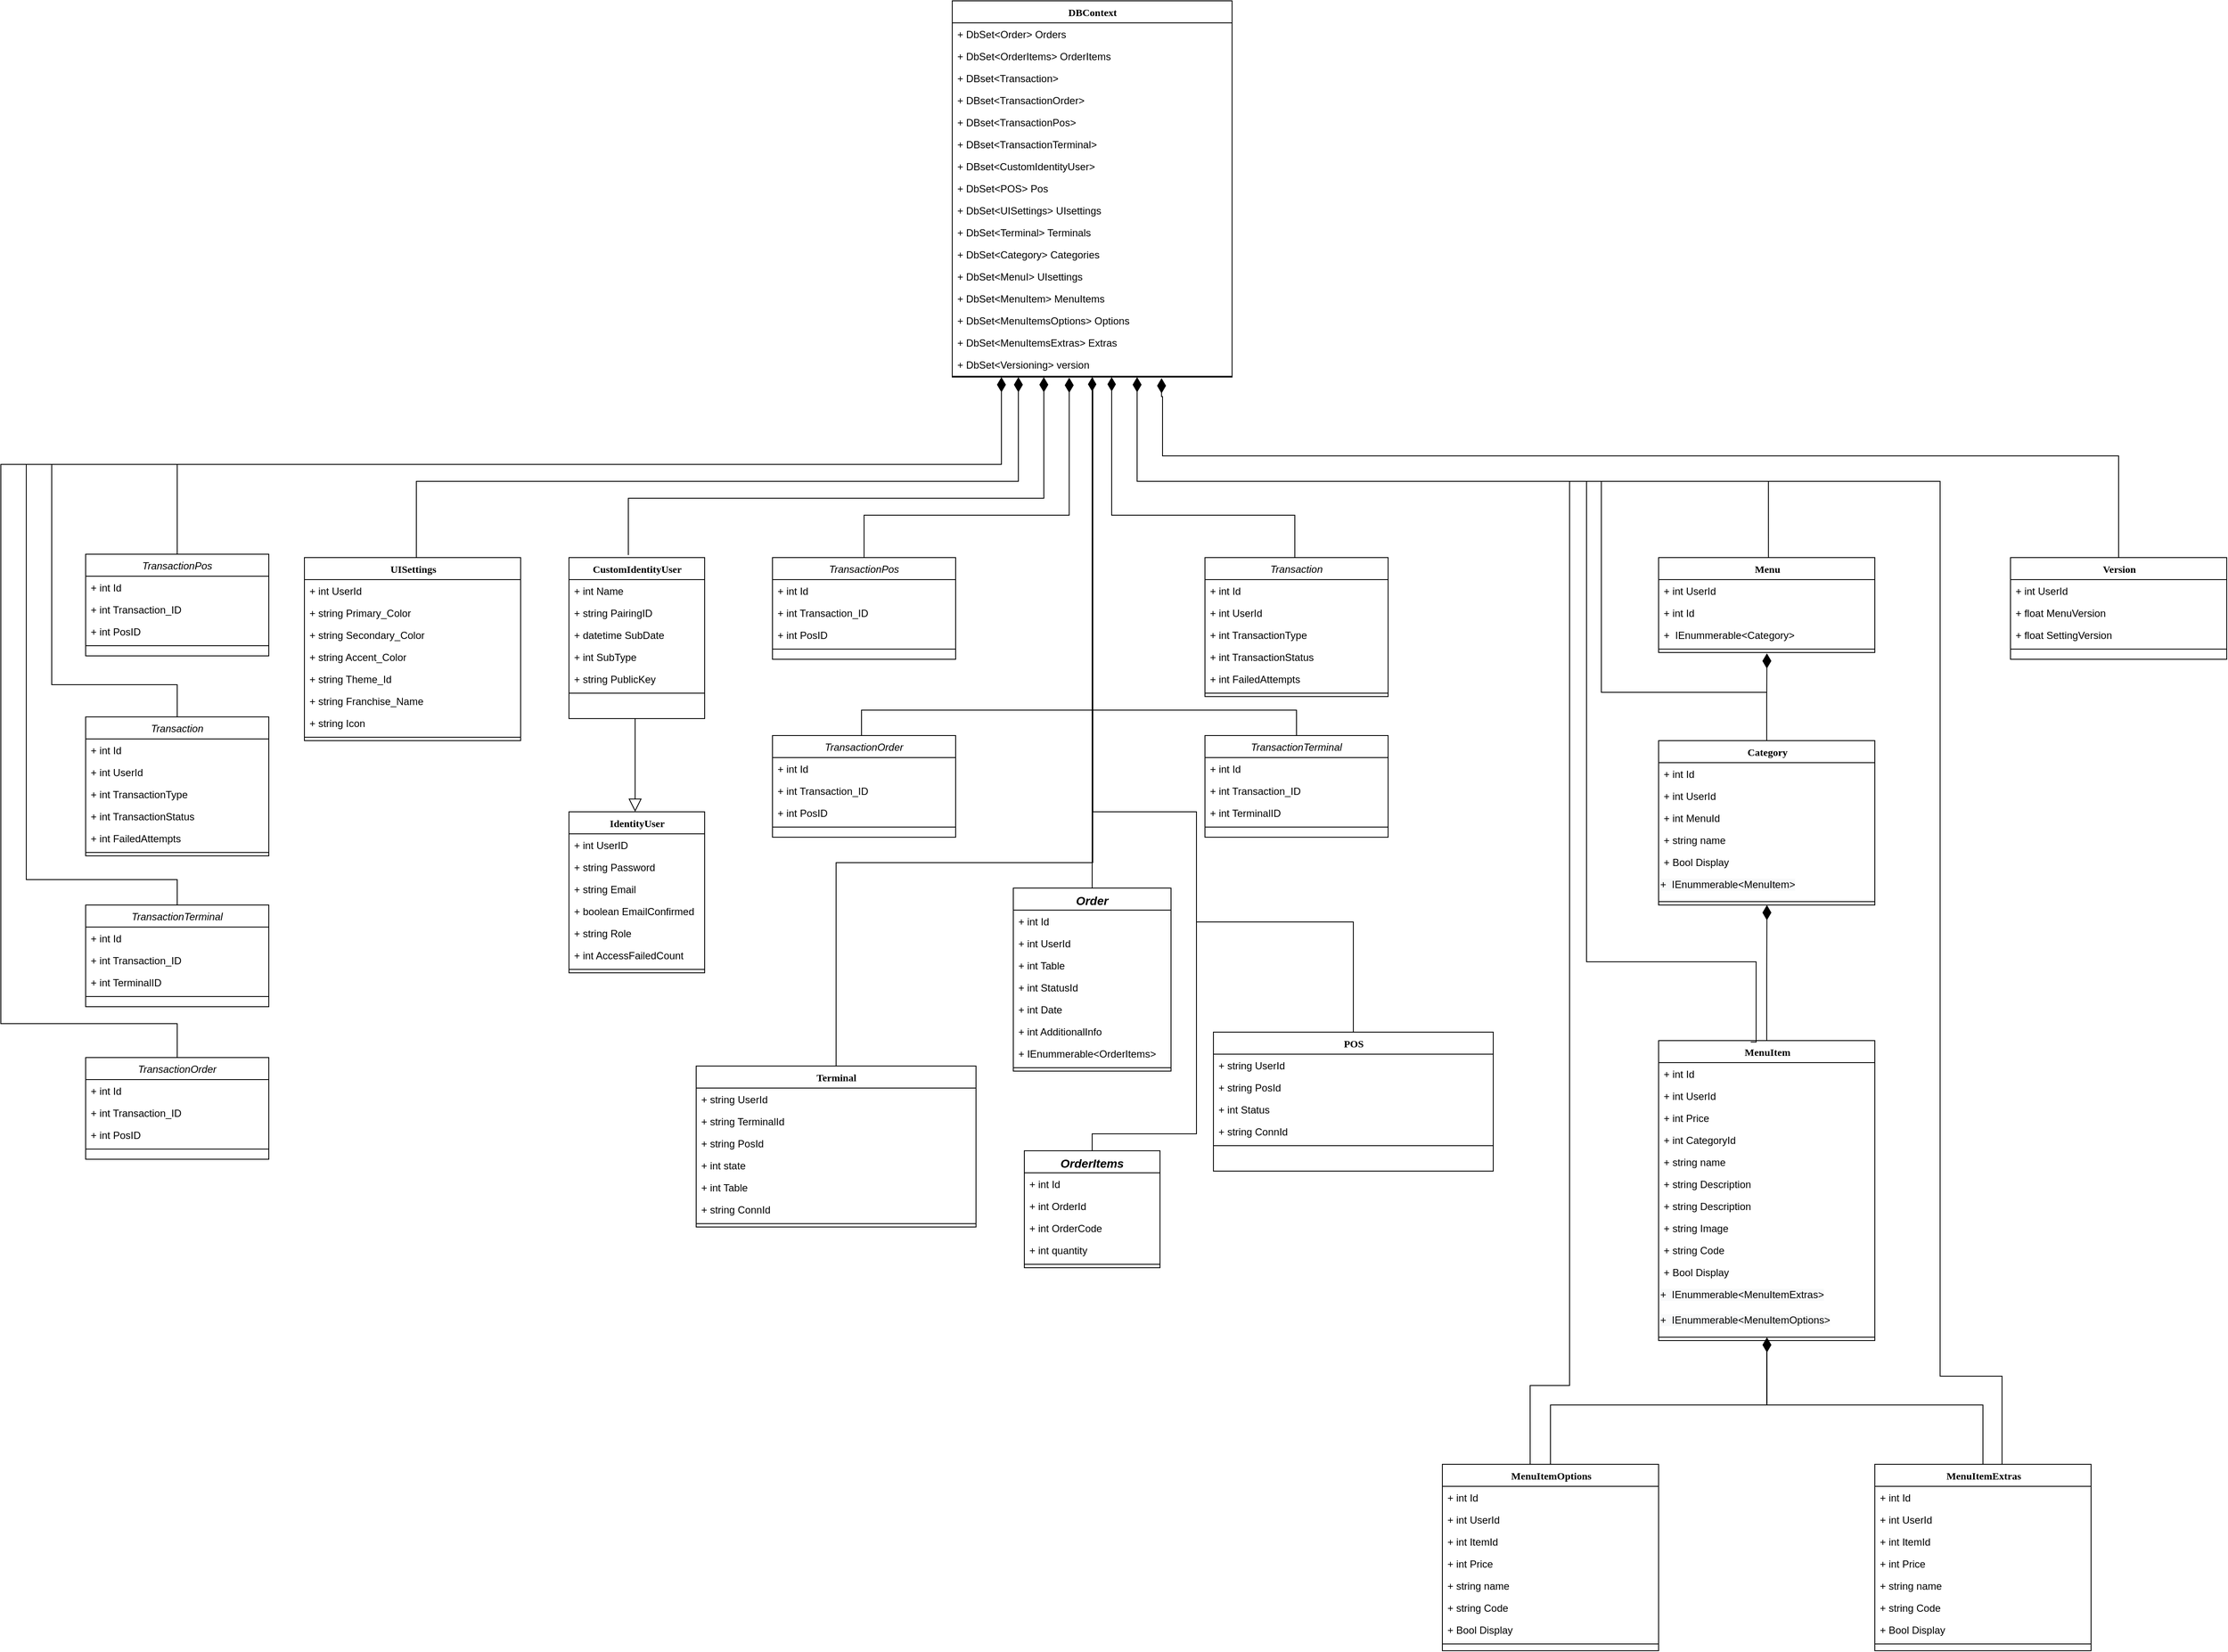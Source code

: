 <mxfile version="14.2.9" type="device"><diagram id="Yud7on70yeCYXajnls5M" name="Page-1"><mxGraphModel dx="2272" dy="1846" grid="1" gridSize="10" guides="1" tooltips="1" connect="1" arrows="1" fold="1" page="1" pageScale="1" pageWidth="850" pageHeight="1100" math="0" shadow="0"><root><mxCell id="0"/><mxCell id="1" parent="0"/><mxCell id="cBJqMt8z1avF2DKuFWjd-1" value="DBContext" style="swimlane;html=1;fontStyle=1;align=center;verticalAlign=top;childLayout=stackLayout;horizontal=1;startSize=26;horizontalStack=0;resizeParent=1;resizeLast=0;collapsible=1;marginBottom=0;swimlaneFillColor=#ffffff;rounded=0;shadow=0;comic=0;labelBackgroundColor=none;strokeWidth=1;fillColor=none;fontFamily=Verdana;fontSize=12" vertex="1" parent="1"><mxGeometry x="1062" y="-227" width="330" height="444" as="geometry"/></mxCell><mxCell id="cBJqMt8z1avF2DKuFWjd-2" value="+&amp;nbsp;DbSet&amp;lt;Order&amp;gt; Orders" style="text;html=1;strokeColor=none;fillColor=none;align=left;verticalAlign=top;spacingLeft=4;spacingRight=4;whiteSpace=wrap;overflow=hidden;rotatable=0;points=[[0,0.5],[1,0.5]];portConstraint=eastwest;" vertex="1" parent="cBJqMt8z1avF2DKuFWjd-1"><mxGeometry y="26" width="330" height="26" as="geometry"/></mxCell><mxCell id="cBJqMt8z1avF2DKuFWjd-3" value="+&amp;nbsp;DbSet&amp;lt;OrderItems&amp;gt; OrderItems" style="text;html=1;strokeColor=none;fillColor=none;align=left;verticalAlign=top;spacingLeft=4;spacingRight=4;whiteSpace=wrap;overflow=hidden;rotatable=0;points=[[0,0.5],[1,0.5]];portConstraint=eastwest;" vertex="1" parent="cBJqMt8z1avF2DKuFWjd-1"><mxGeometry y="52" width="330" height="26" as="geometry"/></mxCell><mxCell id="cBJqMt8z1avF2DKuFWjd-4" value="+ DBset&lt;Transaction&gt;" style="text;align=left;verticalAlign=top;spacingLeft=4;spacingRight=4;overflow=hidden;rotatable=0;points=[[0,0.5],[1,0.5]];portConstraint=eastwest;" vertex="1" parent="cBJqMt8z1avF2DKuFWjd-1"><mxGeometry y="78" width="330" height="26" as="geometry"/></mxCell><mxCell id="cBJqMt8z1avF2DKuFWjd-5" value="+ DBset&lt;TransactionOrder&gt;" style="text;align=left;verticalAlign=top;spacingLeft=4;spacingRight=4;overflow=hidden;rotatable=0;points=[[0,0.5],[1,0.5]];portConstraint=eastwest;" vertex="1" parent="cBJqMt8z1avF2DKuFWjd-1"><mxGeometry y="104" width="330" height="26" as="geometry"/></mxCell><mxCell id="cBJqMt8z1avF2DKuFWjd-6" value="+ DBset&lt;TransactionPos&gt;" style="text;align=left;verticalAlign=top;spacingLeft=4;spacingRight=4;overflow=hidden;rotatable=0;points=[[0,0.5],[1,0.5]];portConstraint=eastwest;" vertex="1" parent="cBJqMt8z1avF2DKuFWjd-1"><mxGeometry y="130" width="330" height="26" as="geometry"/></mxCell><mxCell id="cBJqMt8z1avF2DKuFWjd-7" value="+ DBset&lt;TransactionTerminal&gt;" style="text;align=left;verticalAlign=top;spacingLeft=4;spacingRight=4;overflow=hidden;rotatable=0;points=[[0,0.5],[1,0.5]];portConstraint=eastwest;" vertex="1" parent="cBJqMt8z1avF2DKuFWjd-1"><mxGeometry y="156" width="330" height="26" as="geometry"/></mxCell><mxCell id="cBJqMt8z1avF2DKuFWjd-69" value="+ DBset&lt;CustomIdentityUser&gt;" style="text;align=left;verticalAlign=top;spacingLeft=4;spacingRight=4;overflow=hidden;rotatable=0;points=[[0,0.5],[1,0.5]];portConstraint=eastwest;" vertex="1" parent="cBJqMt8z1avF2DKuFWjd-1"><mxGeometry y="182" width="330" height="26" as="geometry"/></mxCell><mxCell id="cBJqMt8z1avF2DKuFWjd-91" value="+&amp;nbsp;DbSet&amp;lt;POS&amp;gt; Pos" style="text;html=1;strokeColor=none;fillColor=none;align=left;verticalAlign=top;spacingLeft=4;spacingRight=4;whiteSpace=wrap;overflow=hidden;rotatable=0;points=[[0,0.5],[1,0.5]];portConstraint=eastwest;" vertex="1" parent="cBJqMt8z1avF2DKuFWjd-1"><mxGeometry y="208" width="330" height="26" as="geometry"/></mxCell><mxCell id="cBJqMt8z1avF2DKuFWjd-109" value="+&amp;nbsp;DbSet&amp;lt;UISettings&amp;gt; UIsettings" style="text;html=1;strokeColor=none;fillColor=none;align=left;verticalAlign=top;spacingLeft=4;spacingRight=4;whiteSpace=wrap;overflow=hidden;rotatable=0;points=[[0,0.5],[1,0.5]];portConstraint=eastwest;" vertex="1" parent="cBJqMt8z1avF2DKuFWjd-1"><mxGeometry y="234" width="330" height="26" as="geometry"/></mxCell><mxCell id="cBJqMt8z1avF2DKuFWjd-92" value="+&amp;nbsp;DbSet&amp;lt;Terminal&amp;gt; Terminals" style="text;html=1;strokeColor=none;fillColor=none;align=left;verticalAlign=top;spacingLeft=4;spacingRight=4;whiteSpace=wrap;overflow=hidden;rotatable=0;points=[[0,0.5],[1,0.5]];portConstraint=eastwest;" vertex="1" parent="cBJqMt8z1avF2DKuFWjd-1"><mxGeometry y="260" width="330" height="26" as="geometry"/></mxCell><mxCell id="cBJqMt8z1avF2DKuFWjd-113" value="+&amp;nbsp;DbSet&amp;lt;Category&amp;gt; Categories" style="text;html=1;strokeColor=none;fillColor=none;align=left;verticalAlign=top;spacingLeft=4;spacingRight=4;whiteSpace=wrap;overflow=hidden;rotatable=0;points=[[0,0.5],[1,0.5]];portConstraint=eastwest;" vertex="1" parent="cBJqMt8z1avF2DKuFWjd-1"><mxGeometry y="286" width="330" height="26" as="geometry"/></mxCell><mxCell id="cBJqMt8z1avF2DKuFWjd-112" value="+&amp;nbsp;DbSet&amp;lt;MenuI&amp;gt; UIsettings" style="text;html=1;strokeColor=none;fillColor=none;align=left;verticalAlign=top;spacingLeft=4;spacingRight=4;whiteSpace=wrap;overflow=hidden;rotatable=0;points=[[0,0.5],[1,0.5]];portConstraint=eastwest;" vertex="1" parent="cBJqMt8z1avF2DKuFWjd-1"><mxGeometry y="312" width="330" height="26" as="geometry"/></mxCell><mxCell id="cBJqMt8z1avF2DKuFWjd-114" value="+&amp;nbsp;DbSet&amp;lt;MenuItem&amp;gt; MenuItems" style="text;html=1;strokeColor=none;fillColor=none;align=left;verticalAlign=top;spacingLeft=4;spacingRight=4;whiteSpace=wrap;overflow=hidden;rotatable=0;points=[[0,0.5],[1,0.5]];portConstraint=eastwest;" vertex="1" parent="cBJqMt8z1avF2DKuFWjd-1"><mxGeometry y="338" width="330" height="26" as="geometry"/></mxCell><mxCell id="cBJqMt8z1avF2DKuFWjd-115" value="+&amp;nbsp;DbSet&amp;lt;MenuItemsOptions&amp;gt; Options" style="text;html=1;strokeColor=none;fillColor=none;align=left;verticalAlign=top;spacingLeft=4;spacingRight=4;whiteSpace=wrap;overflow=hidden;rotatable=0;points=[[0,0.5],[1,0.5]];portConstraint=eastwest;" vertex="1" parent="cBJqMt8z1avF2DKuFWjd-1"><mxGeometry y="364" width="330" height="26" as="geometry"/></mxCell><mxCell id="cBJqMt8z1avF2DKuFWjd-116" value="+&amp;nbsp;DbSet&amp;lt;MenuItemsExtras&amp;gt; Extras" style="text;html=1;strokeColor=none;fillColor=none;align=left;verticalAlign=top;spacingLeft=4;spacingRight=4;whiteSpace=wrap;overflow=hidden;rotatable=0;points=[[0,0.5],[1,0.5]];portConstraint=eastwest;" vertex="1" parent="cBJqMt8z1avF2DKuFWjd-1"><mxGeometry y="390" width="330" height="26" as="geometry"/></mxCell><mxCell id="cBJqMt8z1avF2DKuFWjd-228" value="+&amp;nbsp;DbSet&amp;lt;Versioning&amp;gt; version" style="text;html=1;strokeColor=none;fillColor=none;align=left;verticalAlign=top;spacingLeft=4;spacingRight=4;whiteSpace=wrap;overflow=hidden;rotatable=0;points=[[0,0.5],[1,0.5]];portConstraint=eastwest;" vertex="1" parent="cBJqMt8z1avF2DKuFWjd-1"><mxGeometry y="416" width="330" height="26" as="geometry"/></mxCell><mxCell id="cBJqMt8z1avF2DKuFWjd-8" value="" style="line;html=1;strokeWidth=1;fillColor=none;align=left;verticalAlign=middle;spacingTop=-1;spacingLeft=3;spacingRight=3;rotatable=0;labelPosition=right;points=[];portConstraint=eastwest;" vertex="1" parent="cBJqMt8z1avF2DKuFWjd-1"><mxGeometry y="442" width="330" height="2" as="geometry"/></mxCell><mxCell id="cBJqMt8z1avF2DKuFWjd-9" style="edgeStyle=orthogonalEdgeStyle;rounded=0;orthogonalLoop=1;jettySize=auto;html=1;exitX=0.5;exitY=0;exitDx=0;exitDy=0;entryX=0.5;entryY=1;entryDx=0;entryDy=0;endArrow=diamondThin;endFill=1;endSize=14;strokeWidth=1;fontSize=14;" edge="1" parent="1" source="cBJqMt8z1avF2DKuFWjd-10" target="cBJqMt8z1avF2DKuFWjd-1"><mxGeometry relative="1" as="geometry"/></mxCell><mxCell id="cBJqMt8z1avF2DKuFWjd-10" value="Order" style="swimlane;fontStyle=3;align=center;verticalAlign=top;childLayout=stackLayout;horizontal=1;startSize=26;horizontalStack=0;resizeParent=1;resizeLast=0;collapsible=1;marginBottom=0;rounded=0;shadow=0;strokeWidth=1;fontSize=14;" vertex="1" parent="1"><mxGeometry x="1134" y="820" width="186" height="216" as="geometry"><mxRectangle x="230" y="140" width="160" height="26" as="alternateBounds"/></mxGeometry></mxCell><mxCell id="cBJqMt8z1avF2DKuFWjd-11" value="+ int Id" style="text;align=left;verticalAlign=top;spacingLeft=4;spacingRight=4;overflow=hidden;rotatable=0;points=[[0,0.5],[1,0.5]];portConstraint=eastwest;rounded=0;shadow=0;html=0;" vertex="1" parent="cBJqMt8z1avF2DKuFWjd-10"><mxGeometry y="26" width="186" height="26" as="geometry"/></mxCell><mxCell id="cBJqMt8z1avF2DKuFWjd-12" value="+ int UserId" style="text;align=left;verticalAlign=top;spacingLeft=4;spacingRight=4;overflow=hidden;rotatable=0;points=[[0,0.5],[1,0.5]];portConstraint=eastwest;rounded=0;shadow=0;html=0;" vertex="1" parent="cBJqMt8z1avF2DKuFWjd-10"><mxGeometry y="52" width="186" height="26" as="geometry"/></mxCell><mxCell id="cBJqMt8z1avF2DKuFWjd-13" value="+ int Table" style="text;align=left;verticalAlign=top;spacingLeft=4;spacingRight=4;overflow=hidden;rotatable=0;points=[[0,0.5],[1,0.5]];portConstraint=eastwest;rounded=0;shadow=0;html=0;" vertex="1" parent="cBJqMt8z1avF2DKuFWjd-10"><mxGeometry y="78" width="186" height="26" as="geometry"/></mxCell><mxCell id="cBJqMt8z1avF2DKuFWjd-14" value="+ int StatusId" style="text;align=left;verticalAlign=top;spacingLeft=4;spacingRight=4;overflow=hidden;rotatable=0;points=[[0,0.5],[1,0.5]];portConstraint=eastwest;rounded=0;shadow=0;html=0;" vertex="1" parent="cBJqMt8z1avF2DKuFWjd-10"><mxGeometry y="104" width="186" height="26" as="geometry"/></mxCell><mxCell id="cBJqMt8z1avF2DKuFWjd-15" value="+ int Date" style="text;align=left;verticalAlign=top;spacingLeft=4;spacingRight=4;overflow=hidden;rotatable=0;points=[[0,0.5],[1,0.5]];portConstraint=eastwest;rounded=0;shadow=0;html=0;" vertex="1" parent="cBJqMt8z1avF2DKuFWjd-10"><mxGeometry y="130" width="186" height="26" as="geometry"/></mxCell><mxCell id="cBJqMt8z1avF2DKuFWjd-16" value="+ int AdditionalInfo" style="text;align=left;verticalAlign=top;spacingLeft=4;spacingRight=4;overflow=hidden;rotatable=0;points=[[0,0.5],[1,0.5]];portConstraint=eastwest;rounded=0;shadow=0;html=0;" vertex="1" parent="cBJqMt8z1avF2DKuFWjd-10"><mxGeometry y="156" width="186" height="26" as="geometry"/></mxCell><mxCell id="cBJqMt8z1avF2DKuFWjd-17" value="+ IEnummerable&lt;OrderItems&gt;" style="text;align=left;verticalAlign=top;spacingLeft=4;spacingRight=4;overflow=hidden;rotatable=0;points=[[0,0.5],[1,0.5]];portConstraint=eastwest;rounded=0;shadow=0;html=0;" vertex="1" parent="cBJqMt8z1avF2DKuFWjd-10"><mxGeometry y="182" width="186" height="26" as="geometry"/></mxCell><mxCell id="cBJqMt8z1avF2DKuFWjd-18" value="" style="line;html=1;strokeWidth=1;align=left;verticalAlign=middle;spacingTop=-1;spacingLeft=3;spacingRight=3;rotatable=0;labelPosition=right;points=[];portConstraint=eastwest;" vertex="1" parent="cBJqMt8z1avF2DKuFWjd-10"><mxGeometry y="208" width="186" height="8" as="geometry"/></mxCell><mxCell id="cBJqMt8z1avF2DKuFWjd-19" style="edgeStyle=orthogonalEdgeStyle;rounded=0;orthogonalLoop=1;jettySize=auto;html=1;endArrow=none;endFill=0;endSize=14;strokeWidth=1;fontSize=14;exitX=0.5;exitY=0;exitDx=0;exitDy=0;" edge="1" parent="1" source="cBJqMt8z1avF2DKuFWjd-20"><mxGeometry relative="1" as="geometry"><mxPoint x="1227" y="330" as="targetPoint"/><mxPoint x="1250" y="1110" as="sourcePoint"/><Array as="points"><mxPoint x="1227" y="1110"/><mxPoint x="1350" y="1110"/><mxPoint x="1350" y="730"/><mxPoint x="1227" y="730"/></Array></mxGeometry></mxCell><mxCell id="cBJqMt8z1avF2DKuFWjd-20" value="OrderItems" style="swimlane;fontStyle=3;align=center;verticalAlign=top;childLayout=stackLayout;horizontal=1;startSize=26;horizontalStack=0;resizeParent=1;resizeLast=0;collapsible=1;marginBottom=0;rounded=0;shadow=0;strokeWidth=1;fontSize=14;" vertex="1" parent="1"><mxGeometry x="1147" y="1130" width="160" height="138" as="geometry"><mxRectangle x="230" y="140" width="160" height="26" as="alternateBounds"/></mxGeometry></mxCell><mxCell id="cBJqMt8z1avF2DKuFWjd-21" value="+ int Id" style="text;align=left;verticalAlign=top;spacingLeft=4;spacingRight=4;overflow=hidden;rotatable=0;points=[[0,0.5],[1,0.5]];portConstraint=eastwest;rounded=0;shadow=0;html=0;" vertex="1" parent="cBJqMt8z1avF2DKuFWjd-20"><mxGeometry y="26" width="160" height="26" as="geometry"/></mxCell><mxCell id="cBJqMt8z1avF2DKuFWjd-22" value="+ int OrderId" style="text;align=left;verticalAlign=top;spacingLeft=4;spacingRight=4;overflow=hidden;rotatable=0;points=[[0,0.5],[1,0.5]];portConstraint=eastwest;rounded=0;shadow=0;html=0;" vertex="1" parent="cBJqMt8z1avF2DKuFWjd-20"><mxGeometry y="52" width="160" height="26" as="geometry"/></mxCell><mxCell id="cBJqMt8z1avF2DKuFWjd-23" value="+ int OrderCode" style="text;align=left;verticalAlign=top;spacingLeft=4;spacingRight=4;overflow=hidden;rotatable=0;points=[[0,0.5],[1,0.5]];portConstraint=eastwest;rounded=0;shadow=0;html=0;" vertex="1" parent="cBJqMt8z1avF2DKuFWjd-20"><mxGeometry y="78" width="160" height="26" as="geometry"/></mxCell><mxCell id="cBJqMt8z1avF2DKuFWjd-24" value="+ int quantity" style="text;align=left;verticalAlign=top;spacingLeft=4;spacingRight=4;overflow=hidden;rotatable=0;points=[[0,0.5],[1,0.5]];portConstraint=eastwest;rounded=0;shadow=0;html=0;" vertex="1" parent="cBJqMt8z1avF2DKuFWjd-20"><mxGeometry y="104" width="160" height="26" as="geometry"/></mxCell><mxCell id="cBJqMt8z1avF2DKuFWjd-25" value="" style="line;html=1;strokeWidth=1;align=left;verticalAlign=middle;spacingTop=-1;spacingLeft=3;spacingRight=3;rotatable=0;labelPosition=right;points=[];portConstraint=eastwest;" vertex="1" parent="cBJqMt8z1avF2DKuFWjd-20"><mxGeometry y="130" width="160" height="8" as="geometry"/></mxCell><mxCell id="cBJqMt8z1avF2DKuFWjd-26" style="edgeStyle=orthogonalEdgeStyle;rounded=0;orthogonalLoop=1;jettySize=auto;html=1;exitX=0.5;exitY=0;exitDx=0;exitDy=0;endArrow=diamondThin;endFill=1;endSize=14;strokeWidth=1;fontSize=14;" edge="1" parent="1" target="cBJqMt8z1avF2DKuFWjd-8"><mxGeometry relative="1" as="geometry"><mxPoint x="1250" y="300" as="targetPoint"/><mxPoint x="1466" y="432" as="sourcePoint"/><Array as="points"><mxPoint x="1466" y="380"/><mxPoint x="1250" y="380"/></Array></mxGeometry></mxCell><mxCell id="cBJqMt8z1avF2DKuFWjd-27" value="Transaction" style="swimlane;fontStyle=2;align=center;verticalAlign=top;childLayout=stackLayout;horizontal=1;startSize=26;horizontalStack=0;resizeParent=1;resizeLast=0;collapsible=1;marginBottom=0;rounded=0;shadow=0;strokeWidth=1;" vertex="1" parent="1"><mxGeometry x="1360" y="430" width="216" height="164" as="geometry"><mxRectangle x="230" y="140" width="160" height="26" as="alternateBounds"/></mxGeometry></mxCell><mxCell id="cBJqMt8z1avF2DKuFWjd-28" value="+ int Id" style="text;align=left;verticalAlign=top;spacingLeft=4;spacingRight=4;overflow=hidden;rotatable=0;points=[[0,0.5],[1,0.5]];portConstraint=eastwest;" vertex="1" parent="cBJqMt8z1avF2DKuFWjd-27"><mxGeometry y="26" width="216" height="26" as="geometry"/></mxCell><mxCell id="cBJqMt8z1avF2DKuFWjd-29" value="+ int UserId" style="text;align=left;verticalAlign=top;spacingLeft=4;spacingRight=4;overflow=hidden;rotatable=0;points=[[0,0.5],[1,0.5]];portConstraint=eastwest;" vertex="1" parent="cBJqMt8z1avF2DKuFWjd-27"><mxGeometry y="52" width="216" height="26" as="geometry"/></mxCell><mxCell id="cBJqMt8z1avF2DKuFWjd-30" value="+ int TransactionType" style="text;align=left;verticalAlign=top;spacingLeft=4;spacingRight=4;overflow=hidden;rotatable=0;points=[[0,0.5],[1,0.5]];portConstraint=eastwest;" vertex="1" parent="cBJqMt8z1avF2DKuFWjd-27"><mxGeometry y="78" width="216" height="26" as="geometry"/></mxCell><mxCell id="cBJqMt8z1avF2DKuFWjd-31" value="+ int TransactionStatus" style="text;align=left;verticalAlign=top;spacingLeft=4;spacingRight=4;overflow=hidden;rotatable=0;points=[[0,0.5],[1,0.5]];portConstraint=eastwest;" vertex="1" parent="cBJqMt8z1avF2DKuFWjd-27"><mxGeometry y="104" width="216" height="26" as="geometry"/></mxCell><mxCell id="cBJqMt8z1avF2DKuFWjd-32" value="+ int FailedAttempts" style="text;align=left;verticalAlign=top;spacingLeft=4;spacingRight=4;overflow=hidden;rotatable=0;points=[[0,0.5],[1,0.5]];portConstraint=eastwest;" vertex="1" parent="cBJqMt8z1avF2DKuFWjd-27"><mxGeometry y="130" width="216" height="26" as="geometry"/></mxCell><mxCell id="cBJqMt8z1avF2DKuFWjd-33" value="" style="line;html=1;strokeWidth=1;align=left;verticalAlign=middle;spacingTop=-1;spacingLeft=3;spacingRight=3;rotatable=0;labelPosition=right;points=[];portConstraint=eastwest;" vertex="1" parent="cBJqMt8z1avF2DKuFWjd-27"><mxGeometry y="156" width="216" height="8" as="geometry"/></mxCell><mxCell id="cBJqMt8z1avF2DKuFWjd-34" style="edgeStyle=orthogonalEdgeStyle;rounded=0;orthogonalLoop=1;jettySize=auto;html=1;exitX=0.5;exitY=0;exitDx=0;exitDy=0;entryX=0.5;entryY=1;entryDx=0;entryDy=0;endArrow=none;endFill=0;endSize=14;strokeWidth=1;fontSize=14;" edge="1" parent="1" source="cBJqMt8z1avF2DKuFWjd-35" target="cBJqMt8z1avF2DKuFWjd-1"><mxGeometry relative="1" as="geometry"><Array as="points"><mxPoint x="1468" y="610"/><mxPoint x="1227" y="610"/></Array></mxGeometry></mxCell><mxCell id="cBJqMt8z1avF2DKuFWjd-35" value="TransactionTerminal" style="swimlane;fontStyle=2;align=center;verticalAlign=top;childLayout=stackLayout;horizontal=1;startSize=26;horizontalStack=0;resizeParent=1;resizeLast=0;collapsible=1;marginBottom=0;rounded=0;shadow=0;strokeWidth=1;" vertex="1" parent="1"><mxGeometry x="1360" y="640" width="216" height="120" as="geometry"><mxRectangle x="230" y="140" width="160" height="26" as="alternateBounds"/></mxGeometry></mxCell><mxCell id="cBJqMt8z1avF2DKuFWjd-36" value="+ int Id" style="text;align=left;verticalAlign=top;spacingLeft=4;spacingRight=4;overflow=hidden;rotatable=0;points=[[0,0.5],[1,0.5]];portConstraint=eastwest;" vertex="1" parent="cBJqMt8z1avF2DKuFWjd-35"><mxGeometry y="26" width="216" height="26" as="geometry"/></mxCell><mxCell id="cBJqMt8z1avF2DKuFWjd-37" value="+ int Transaction_ID" style="text;align=left;verticalAlign=top;spacingLeft=4;spacingRight=4;overflow=hidden;rotatable=0;points=[[0,0.5],[1,0.5]];portConstraint=eastwest;" vertex="1" parent="cBJqMt8z1avF2DKuFWjd-35"><mxGeometry y="52" width="216" height="26" as="geometry"/></mxCell><mxCell id="cBJqMt8z1avF2DKuFWjd-38" value="+ int TerminalID" style="text;align=left;verticalAlign=top;spacingLeft=4;spacingRight=4;overflow=hidden;rotatable=0;points=[[0,0.5],[1,0.5]];portConstraint=eastwest;" vertex="1" parent="cBJqMt8z1avF2DKuFWjd-35"><mxGeometry y="78" width="216" height="26" as="geometry"/></mxCell><mxCell id="cBJqMt8z1avF2DKuFWjd-39" value="" style="line;html=1;strokeWidth=1;align=left;verticalAlign=middle;spacingTop=-1;spacingLeft=3;spacingRight=3;rotatable=0;labelPosition=right;points=[];portConstraint=eastwest;" vertex="1" parent="cBJqMt8z1avF2DKuFWjd-35"><mxGeometry y="104" width="216" height="8" as="geometry"/></mxCell><mxCell id="cBJqMt8z1avF2DKuFWjd-40" style="edgeStyle=orthogonalEdgeStyle;rounded=0;orthogonalLoop=1;jettySize=auto;html=1;exitX=0.5;exitY=0;exitDx=0;exitDy=0;endArrow=none;endFill=0;endSize=14;strokeWidth=1;fontSize=14;" edge="1" parent="1"><mxGeometry relative="1" as="geometry"><mxPoint x="1227" y="310" as="targetPoint"/><mxPoint x="955" y="640" as="sourcePoint"/><Array as="points"><mxPoint x="955" y="610"/><mxPoint x="1227" y="610"/></Array></mxGeometry></mxCell><mxCell id="cBJqMt8z1avF2DKuFWjd-41" value="TransactionOrder" style="swimlane;fontStyle=2;align=center;verticalAlign=top;childLayout=stackLayout;horizontal=1;startSize=26;horizontalStack=0;resizeParent=1;resizeLast=0;collapsible=1;marginBottom=0;rounded=0;shadow=0;strokeWidth=1;" vertex="1" parent="1"><mxGeometry x="850" y="640" width="216" height="120" as="geometry"><mxRectangle x="230" y="140" width="160" height="26" as="alternateBounds"/></mxGeometry></mxCell><mxCell id="cBJqMt8z1avF2DKuFWjd-42" value="+ int Id" style="text;align=left;verticalAlign=top;spacingLeft=4;spacingRight=4;overflow=hidden;rotatable=0;points=[[0,0.5],[1,0.5]];portConstraint=eastwest;" vertex="1" parent="cBJqMt8z1avF2DKuFWjd-41"><mxGeometry y="26" width="216" height="26" as="geometry"/></mxCell><mxCell id="cBJqMt8z1avF2DKuFWjd-43" value="+ int Transaction_ID" style="text;align=left;verticalAlign=top;spacingLeft=4;spacingRight=4;overflow=hidden;rotatable=0;points=[[0,0.5],[1,0.5]];portConstraint=eastwest;" vertex="1" parent="cBJqMt8z1avF2DKuFWjd-41"><mxGeometry y="52" width="216" height="26" as="geometry"/></mxCell><mxCell id="cBJqMt8z1avF2DKuFWjd-44" value="+ int PosID" style="text;align=left;verticalAlign=top;spacingLeft=4;spacingRight=4;overflow=hidden;rotatable=0;points=[[0,0.5],[1,0.5]];portConstraint=eastwest;" vertex="1" parent="cBJqMt8z1avF2DKuFWjd-41"><mxGeometry y="78" width="216" height="26" as="geometry"/></mxCell><mxCell id="cBJqMt8z1avF2DKuFWjd-45" value="" style="line;html=1;strokeWidth=1;align=left;verticalAlign=middle;spacingTop=-1;spacingLeft=3;spacingRight=3;rotatable=0;labelPosition=right;points=[];portConstraint=eastwest;" vertex="1" parent="cBJqMt8z1avF2DKuFWjd-41"><mxGeometry y="104" width="216" height="8" as="geometry"/></mxCell><mxCell id="cBJqMt8z1avF2DKuFWjd-211" style="edgeStyle=orthogonalEdgeStyle;rounded=0;orthogonalLoop=1;jettySize=auto;html=1;exitX=0.5;exitY=0;exitDx=0;exitDy=0;endArrow=diamondThin;endFill=1;endSize=15;entryX=0.418;entryY=1.333;entryDx=0;entryDy=0;entryPerimeter=0;" edge="1" parent="1" source="cBJqMt8z1avF2DKuFWjd-47" target="cBJqMt8z1avF2DKuFWjd-8"><mxGeometry relative="1" as="geometry"><Array as="points"><mxPoint x="958" y="380"/><mxPoint x="1200" y="380"/></Array></mxGeometry></mxCell><mxCell id="cBJqMt8z1avF2DKuFWjd-47" value="TransactionPos" style="swimlane;fontStyle=2;align=center;verticalAlign=top;childLayout=stackLayout;horizontal=1;startSize=26;horizontalStack=0;resizeParent=1;resizeLast=0;collapsible=1;marginBottom=0;rounded=0;shadow=0;strokeWidth=1;" vertex="1" parent="1"><mxGeometry x="850" y="430" width="216" height="120" as="geometry"><mxRectangle x="230" y="140" width="160" height="26" as="alternateBounds"/></mxGeometry></mxCell><mxCell id="cBJqMt8z1avF2DKuFWjd-48" value="+ int Id" style="text;align=left;verticalAlign=top;spacingLeft=4;spacingRight=4;overflow=hidden;rotatable=0;points=[[0,0.5],[1,0.5]];portConstraint=eastwest;" vertex="1" parent="cBJqMt8z1avF2DKuFWjd-47"><mxGeometry y="26" width="216" height="26" as="geometry"/></mxCell><mxCell id="cBJqMt8z1avF2DKuFWjd-49" value="+ int Transaction_ID" style="text;align=left;verticalAlign=top;spacingLeft=4;spacingRight=4;overflow=hidden;rotatable=0;points=[[0,0.5],[1,0.5]];portConstraint=eastwest;" vertex="1" parent="cBJqMt8z1avF2DKuFWjd-47"><mxGeometry y="52" width="216" height="26" as="geometry"/></mxCell><mxCell id="cBJqMt8z1avF2DKuFWjd-50" value="+ int PosID" style="text;align=left;verticalAlign=top;spacingLeft=4;spacingRight=4;overflow=hidden;rotatable=0;points=[[0,0.5],[1,0.5]];portConstraint=eastwest;" vertex="1" parent="cBJqMt8z1avF2DKuFWjd-47"><mxGeometry y="78" width="216" height="26" as="geometry"/></mxCell><mxCell id="cBJqMt8z1avF2DKuFWjd-51" value="" style="line;html=1;strokeWidth=1;align=left;verticalAlign=middle;spacingTop=-1;spacingLeft=3;spacingRight=3;rotatable=0;labelPosition=right;points=[];portConstraint=eastwest;" vertex="1" parent="cBJqMt8z1avF2DKuFWjd-47"><mxGeometry y="104" width="216" height="8" as="geometry"/></mxCell><mxCell id="cBJqMt8z1avF2DKuFWjd-68" style="edgeStyle=orthogonalEdgeStyle;rounded=0;orthogonalLoop=1;jettySize=auto;html=1;endArrow=diamondThin;endFill=1;endSize=15;" edge="1" parent="1"><mxGeometry relative="1" as="geometry"><mxPoint x="680" y="427" as="sourcePoint"/><mxPoint x="1170" y="217" as="targetPoint"/><Array as="points"><mxPoint x="680" y="360"/><mxPoint x="1170" y="360"/></Array></mxGeometry></mxCell><mxCell id="cBJqMt8z1avF2DKuFWjd-52" value="CustomIdentityUser" style="swimlane;html=1;fontStyle=1;align=center;verticalAlign=top;childLayout=stackLayout;horizontal=1;startSize=26;horizontalStack=0;resizeParent=1;resizeLast=0;collapsible=1;marginBottom=0;swimlaneFillColor=#ffffff;rounded=0;shadow=0;comic=0;labelBackgroundColor=none;strokeWidth=1;fillColor=none;fontFamily=Verdana;fontSize=12" vertex="1" parent="1"><mxGeometry x="610" y="430" width="160" height="190" as="geometry"/></mxCell><mxCell id="cBJqMt8z1avF2DKuFWjd-53" value="+ int Name" style="text;html=1;strokeColor=none;fillColor=none;align=left;verticalAlign=top;spacingLeft=4;spacingRight=4;whiteSpace=wrap;overflow=hidden;rotatable=0;points=[[0,0.5],[1,0.5]];portConstraint=eastwest;" vertex="1" parent="cBJqMt8z1avF2DKuFWjd-52"><mxGeometry y="26" width="160" height="26" as="geometry"/></mxCell><mxCell id="cBJqMt8z1avF2DKuFWjd-54" value="+ string PairingID" style="text;html=1;strokeColor=none;fillColor=none;align=left;verticalAlign=top;spacingLeft=4;spacingRight=4;whiteSpace=wrap;overflow=hidden;rotatable=0;points=[[0,0.5],[1,0.5]];portConstraint=eastwest;" vertex="1" parent="cBJqMt8z1avF2DKuFWjd-52"><mxGeometry y="52" width="160" height="26" as="geometry"/></mxCell><mxCell id="cBJqMt8z1avF2DKuFWjd-55" value="+ datetime SubDate" style="text;html=1;strokeColor=none;fillColor=none;align=left;verticalAlign=top;spacingLeft=4;spacingRight=4;whiteSpace=wrap;overflow=hidden;rotatable=0;points=[[0,0.5],[1,0.5]];portConstraint=eastwest;" vertex="1" parent="cBJqMt8z1avF2DKuFWjd-52"><mxGeometry y="78" width="160" height="26" as="geometry"/></mxCell><mxCell id="cBJqMt8z1avF2DKuFWjd-56" value="+ int SubType" style="text;html=1;strokeColor=none;fillColor=none;align=left;verticalAlign=top;spacingLeft=4;spacingRight=4;whiteSpace=wrap;overflow=hidden;rotatable=0;points=[[0,0.5],[1,0.5]];portConstraint=eastwest;" vertex="1" parent="cBJqMt8z1avF2DKuFWjd-52"><mxGeometry y="104" width="160" height="26" as="geometry"/></mxCell><mxCell id="cBJqMt8z1avF2DKuFWjd-57" value="+ string PublicKey" style="text;html=1;strokeColor=none;fillColor=none;align=left;verticalAlign=top;spacingLeft=4;spacingRight=4;whiteSpace=wrap;overflow=hidden;rotatable=0;points=[[0,0.5],[1,0.5]];portConstraint=eastwest;" vertex="1" parent="cBJqMt8z1avF2DKuFWjd-52"><mxGeometry y="130" width="160" height="26" as="geometry"/></mxCell><mxCell id="cBJqMt8z1avF2DKuFWjd-58" value="" style="line;html=1;strokeWidth=1;fillColor=none;align=left;verticalAlign=middle;spacingTop=-1;spacingLeft=3;spacingRight=3;rotatable=0;labelPosition=right;points=[];portConstraint=eastwest;" vertex="1" parent="cBJqMt8z1avF2DKuFWjd-52"><mxGeometry y="156" width="160" height="8" as="geometry"/></mxCell><mxCell id="cBJqMt8z1avF2DKuFWjd-59" style="edgeStyle=orthogonalEdgeStyle;rounded=0;orthogonalLoop=1;jettySize=auto;html=1;exitX=0.5;exitY=0;exitDx=0;exitDy=0;endArrow=none;endFill=0;startArrow=block;startFill=0;endSize=10;startSize=13;" edge="1" parent="1"><mxGeometry relative="1" as="geometry"><mxPoint x="688" y="620" as="targetPoint"/><mxPoint x="688" y="730" as="sourcePoint"/></mxGeometry></mxCell><mxCell id="cBJqMt8z1avF2DKuFWjd-60" value="IdentityUser" style="swimlane;html=1;fontStyle=1;align=center;verticalAlign=top;childLayout=stackLayout;horizontal=1;startSize=26;horizontalStack=0;resizeParent=1;resizeLast=0;collapsible=1;marginBottom=0;swimlaneFillColor=#ffffff;rounded=0;shadow=0;comic=0;labelBackgroundColor=none;strokeWidth=1;fillColor=none;fontFamily=Verdana;fontSize=12" vertex="1" parent="1"><mxGeometry x="610" y="730" width="160" height="190" as="geometry"/></mxCell><mxCell id="cBJqMt8z1avF2DKuFWjd-61" value="+ int UserID" style="text;html=1;strokeColor=none;fillColor=none;align=left;verticalAlign=top;spacingLeft=4;spacingRight=4;whiteSpace=wrap;overflow=hidden;rotatable=0;points=[[0,0.5],[1,0.5]];portConstraint=eastwest;" vertex="1" parent="cBJqMt8z1avF2DKuFWjd-60"><mxGeometry y="26" width="160" height="26" as="geometry"/></mxCell><mxCell id="cBJqMt8z1avF2DKuFWjd-62" value="+ string Password" style="text;html=1;strokeColor=none;fillColor=none;align=left;verticalAlign=top;spacingLeft=4;spacingRight=4;whiteSpace=wrap;overflow=hidden;rotatable=0;points=[[0,0.5],[1,0.5]];portConstraint=eastwest;" vertex="1" parent="cBJqMt8z1avF2DKuFWjd-60"><mxGeometry y="52" width="160" height="26" as="geometry"/></mxCell><mxCell id="cBJqMt8z1avF2DKuFWjd-63" value="+ string Email" style="text;html=1;strokeColor=none;fillColor=none;align=left;verticalAlign=top;spacingLeft=4;spacingRight=4;whiteSpace=wrap;overflow=hidden;rotatable=0;points=[[0,0.5],[1,0.5]];portConstraint=eastwest;" vertex="1" parent="cBJqMt8z1avF2DKuFWjd-60"><mxGeometry y="78" width="160" height="26" as="geometry"/></mxCell><mxCell id="cBJqMt8z1avF2DKuFWjd-64" value="+ boolean EmailConfirmed" style="text;html=1;strokeColor=none;fillColor=none;align=left;verticalAlign=top;spacingLeft=4;spacingRight=4;whiteSpace=wrap;overflow=hidden;rotatable=0;points=[[0,0.5],[1,0.5]];portConstraint=eastwest;" vertex="1" parent="cBJqMt8z1avF2DKuFWjd-60"><mxGeometry y="104" width="160" height="26" as="geometry"/></mxCell><mxCell id="cBJqMt8z1avF2DKuFWjd-65" value="+ string Role" style="text;html=1;strokeColor=none;fillColor=none;align=left;verticalAlign=top;spacingLeft=4;spacingRight=4;whiteSpace=wrap;overflow=hidden;rotatable=0;points=[[0,0.5],[1,0.5]];portConstraint=eastwest;" vertex="1" parent="cBJqMt8z1avF2DKuFWjd-60"><mxGeometry y="130" width="160" height="26" as="geometry"/></mxCell><mxCell id="cBJqMt8z1avF2DKuFWjd-66" value="+ int AccessFailedCount" style="text;html=1;strokeColor=none;fillColor=none;align=left;verticalAlign=top;spacingLeft=4;spacingRight=4;whiteSpace=wrap;overflow=hidden;rotatable=0;points=[[0,0.5],[1,0.5]];portConstraint=eastwest;" vertex="1" parent="cBJqMt8z1avF2DKuFWjd-60"><mxGeometry y="156" width="160" height="26" as="geometry"/></mxCell><mxCell id="cBJqMt8z1avF2DKuFWjd-67" value="" style="line;html=1;strokeWidth=1;fillColor=none;align=left;verticalAlign=middle;spacingTop=-1;spacingLeft=3;spacingRight=3;rotatable=0;labelPosition=right;points=[];portConstraint=eastwest;" vertex="1" parent="cBJqMt8z1avF2DKuFWjd-60"><mxGeometry y="182" width="160" height="8" as="geometry"/></mxCell><mxCell id="cBJqMt8z1avF2DKuFWjd-93" style="edgeStyle=orthogonalEdgeStyle;rounded=0;orthogonalLoop=1;jettySize=auto;html=1;exitX=0.5;exitY=0;exitDx=0;exitDy=0;entryX=0.502;entryY=1.571;entryDx=0;entryDy=0;entryPerimeter=0;endArrow=none;endFill=0;endSize=15;" edge="1" parent="1" source="cBJqMt8z1avF2DKuFWjd-76" target="cBJqMt8z1avF2DKuFWjd-8"><mxGeometry relative="1" as="geometry"><Array as="points"><mxPoint x="1535" y="860"/><mxPoint x="1350" y="860"/><mxPoint x="1350" y="730"/><mxPoint x="1228" y="730"/></Array></mxGeometry></mxCell><mxCell id="cBJqMt8z1avF2DKuFWjd-76" value="POS" style="swimlane;html=1;fontStyle=1;align=center;verticalAlign=top;childLayout=stackLayout;horizontal=1;startSize=26;horizontalStack=0;resizeParent=1;resizeLast=0;collapsible=1;marginBottom=0;swimlaneFillColor=#ffffff;rounded=0;shadow=0;comic=0;labelBackgroundColor=none;strokeWidth=1;fillColor=none;fontFamily=Verdana;fontSize=12" vertex="1" parent="1"><mxGeometry x="1370" y="990" width="330" height="164" as="geometry"/></mxCell><mxCell id="cBJqMt8z1avF2DKuFWjd-77" value="+ string UserId" style="text;html=1;strokeColor=none;fillColor=none;align=left;verticalAlign=top;spacingLeft=4;spacingRight=4;whiteSpace=wrap;overflow=hidden;rotatable=0;points=[[0,0.5],[1,0.5]];portConstraint=eastwest;" vertex="1" parent="cBJqMt8z1avF2DKuFWjd-76"><mxGeometry y="26" width="330" height="26" as="geometry"/></mxCell><mxCell id="cBJqMt8z1avF2DKuFWjd-78" value="+ string PosId" style="text;html=1;strokeColor=none;fillColor=none;align=left;verticalAlign=top;spacingLeft=4;spacingRight=4;whiteSpace=wrap;overflow=hidden;rotatable=0;points=[[0,0.5],[1,0.5]];portConstraint=eastwest;" vertex="1" parent="cBJqMt8z1avF2DKuFWjd-76"><mxGeometry y="52" width="330" height="26" as="geometry"/></mxCell><mxCell id="cBJqMt8z1avF2DKuFWjd-79" value="+ int Status" style="text;html=1;strokeColor=none;fillColor=none;align=left;verticalAlign=top;spacingLeft=4;spacingRight=4;whiteSpace=wrap;overflow=hidden;rotatable=0;points=[[0,0.5],[1,0.5]];portConstraint=eastwest;" vertex="1" parent="cBJqMt8z1avF2DKuFWjd-76"><mxGeometry y="78" width="330" height="26" as="geometry"/></mxCell><mxCell id="cBJqMt8z1avF2DKuFWjd-80" value="+ string ConnId" style="text;html=1;strokeColor=none;fillColor=none;align=left;verticalAlign=top;spacingLeft=4;spacingRight=4;whiteSpace=wrap;overflow=hidden;rotatable=0;points=[[0,0.5],[1,0.5]];portConstraint=eastwest;" vertex="1" parent="cBJqMt8z1avF2DKuFWjd-76"><mxGeometry y="104" width="330" height="26" as="geometry"/></mxCell><mxCell id="cBJqMt8z1avF2DKuFWjd-81" value="" style="line;html=1;strokeWidth=1;fillColor=none;align=left;verticalAlign=middle;spacingTop=-1;spacingLeft=3;spacingRight=3;rotatable=0;labelPosition=right;points=[];portConstraint=eastwest;" vertex="1" parent="cBJqMt8z1avF2DKuFWjd-76"><mxGeometry y="130" width="330" height="8" as="geometry"/></mxCell><mxCell id="cBJqMt8z1avF2DKuFWjd-94" style="edgeStyle=orthogonalEdgeStyle;rounded=0;orthogonalLoop=1;jettySize=auto;html=1;exitX=0.5;exitY=0;exitDx=0;exitDy=0;entryX=0.502;entryY=1.571;entryDx=0;entryDy=0;entryPerimeter=0;endArrow=none;endFill=0;endSize=15;" edge="1" parent="1" source="cBJqMt8z1avF2DKuFWjd-83" target="cBJqMt8z1avF2DKuFWjd-8"><mxGeometry relative="1" as="geometry"><Array as="points"><mxPoint x="925" y="790"/><mxPoint x="1228" y="790"/></Array></mxGeometry></mxCell><mxCell id="cBJqMt8z1avF2DKuFWjd-83" value="Terminal" style="swimlane;html=1;fontStyle=1;align=center;verticalAlign=top;childLayout=stackLayout;horizontal=1;startSize=26;horizontalStack=0;resizeParent=1;resizeLast=0;collapsible=1;marginBottom=0;swimlaneFillColor=#ffffff;rounded=0;shadow=0;comic=0;labelBackgroundColor=none;strokeWidth=1;fillColor=none;fontFamily=Verdana;fontSize=12" vertex="1" parent="1"><mxGeometry x="760" y="1030" width="330" height="190" as="geometry"/></mxCell><mxCell id="cBJqMt8z1avF2DKuFWjd-84" value="+ string UserId" style="text;html=1;strokeColor=none;fillColor=none;align=left;verticalAlign=top;spacingLeft=4;spacingRight=4;whiteSpace=wrap;overflow=hidden;rotatable=0;points=[[0,0.5],[1,0.5]];portConstraint=eastwest;" vertex="1" parent="cBJqMt8z1avF2DKuFWjd-83"><mxGeometry y="26" width="330" height="26" as="geometry"/></mxCell><mxCell id="cBJqMt8z1avF2DKuFWjd-85" value="+ string TerminalId" style="text;html=1;strokeColor=none;fillColor=none;align=left;verticalAlign=top;spacingLeft=4;spacingRight=4;whiteSpace=wrap;overflow=hidden;rotatable=0;points=[[0,0.5],[1,0.5]];portConstraint=eastwest;" vertex="1" parent="cBJqMt8z1avF2DKuFWjd-83"><mxGeometry y="52" width="330" height="26" as="geometry"/></mxCell><mxCell id="cBJqMt8z1avF2DKuFWjd-86" value="+ string PosId" style="text;html=1;strokeColor=none;fillColor=none;align=left;verticalAlign=top;spacingLeft=4;spacingRight=4;whiteSpace=wrap;overflow=hidden;rotatable=0;points=[[0,0.5],[1,0.5]];portConstraint=eastwest;" vertex="1" parent="cBJqMt8z1avF2DKuFWjd-83"><mxGeometry y="78" width="330" height="26" as="geometry"/></mxCell><mxCell id="cBJqMt8z1avF2DKuFWjd-87" value="+ int state" style="text;html=1;strokeColor=none;fillColor=none;align=left;verticalAlign=top;spacingLeft=4;spacingRight=4;whiteSpace=wrap;overflow=hidden;rotatable=0;points=[[0,0.5],[1,0.5]];portConstraint=eastwest;" vertex="1" parent="cBJqMt8z1avF2DKuFWjd-83"><mxGeometry y="104" width="330" height="26" as="geometry"/></mxCell><mxCell id="cBJqMt8z1avF2DKuFWjd-88" value="+ int Table" style="text;html=1;strokeColor=none;fillColor=none;align=left;verticalAlign=top;spacingLeft=4;spacingRight=4;whiteSpace=wrap;overflow=hidden;rotatable=0;points=[[0,0.5],[1,0.5]];portConstraint=eastwest;" vertex="1" parent="cBJqMt8z1avF2DKuFWjd-83"><mxGeometry y="130" width="330" height="26" as="geometry"/></mxCell><mxCell id="cBJqMt8z1avF2DKuFWjd-89" value="+ string ConnId" style="text;html=1;strokeColor=none;fillColor=none;align=left;verticalAlign=top;spacingLeft=4;spacingRight=4;whiteSpace=wrap;overflow=hidden;rotatable=0;points=[[0,0.5],[1,0.5]];portConstraint=eastwest;" vertex="1" parent="cBJqMt8z1avF2DKuFWjd-83"><mxGeometry y="156" width="330" height="26" as="geometry"/></mxCell><mxCell id="cBJqMt8z1avF2DKuFWjd-90" value="" style="line;html=1;strokeWidth=1;fillColor=none;align=left;verticalAlign=middle;spacingTop=-1;spacingLeft=3;spacingRight=3;rotatable=0;labelPosition=right;points=[];portConstraint=eastwest;" vertex="1" parent="cBJqMt8z1avF2DKuFWjd-83"><mxGeometry y="182" width="330" height="8" as="geometry"/></mxCell><mxCell id="cBJqMt8z1avF2DKuFWjd-110" style="edgeStyle=orthogonalEdgeStyle;rounded=0;orthogonalLoop=1;jettySize=auto;html=1;exitX=0.5;exitY=0;exitDx=0;exitDy=0;endArrow=diamondThin;endFill=1;endSize=15;" edge="1" parent="1" source="cBJqMt8z1avF2DKuFWjd-100" target="cBJqMt8z1avF2DKuFWjd-8"><mxGeometry relative="1" as="geometry"><mxPoint x="1280" y="300" as="targetPoint"/><mxPoint x="1797.5" y="405" as="sourcePoint"/><Array as="points"><mxPoint x="430" y="430"/><mxPoint x="430" y="340"/><mxPoint x="1140" y="340"/></Array></mxGeometry></mxCell><mxCell id="cBJqMt8z1avF2DKuFWjd-100" value="UISettings" style="swimlane;html=1;fontStyle=1;align=center;verticalAlign=top;childLayout=stackLayout;horizontal=1;startSize=26;horizontalStack=0;resizeParent=1;resizeLast=0;collapsible=1;marginBottom=0;swimlaneFillColor=#ffffff;rounded=0;shadow=0;comic=0;labelBackgroundColor=none;strokeWidth=1;fillColor=none;fontFamily=Verdana;fontSize=12" vertex="1" parent="1"><mxGeometry x="298" y="430" width="255" height="216" as="geometry"/></mxCell><mxCell id="cBJqMt8z1avF2DKuFWjd-101" value="+ int UserId" style="text;html=1;strokeColor=none;fillColor=none;align=left;verticalAlign=top;spacingLeft=4;spacingRight=4;whiteSpace=wrap;overflow=hidden;rotatable=0;points=[[0,0.5],[1,0.5]];portConstraint=eastwest;" vertex="1" parent="cBJqMt8z1avF2DKuFWjd-100"><mxGeometry y="26" width="255" height="26" as="geometry"/></mxCell><mxCell id="cBJqMt8z1avF2DKuFWjd-102" value="+ string Primary_Color" style="text;html=1;strokeColor=none;fillColor=none;align=left;verticalAlign=top;spacingLeft=4;spacingRight=4;whiteSpace=wrap;overflow=hidden;rotatable=0;points=[[0,0.5],[1,0.5]];portConstraint=eastwest;" vertex="1" parent="cBJqMt8z1avF2DKuFWjd-100"><mxGeometry y="52" width="255" height="26" as="geometry"/></mxCell><mxCell id="cBJqMt8z1avF2DKuFWjd-103" value="+ string Secondary_Color" style="text;html=1;strokeColor=none;fillColor=none;align=left;verticalAlign=top;spacingLeft=4;spacingRight=4;whiteSpace=wrap;overflow=hidden;rotatable=0;points=[[0,0.5],[1,0.5]];portConstraint=eastwest;" vertex="1" parent="cBJqMt8z1avF2DKuFWjd-100"><mxGeometry y="78" width="255" height="26" as="geometry"/></mxCell><mxCell id="cBJqMt8z1avF2DKuFWjd-104" value="+ string Accent_Color" style="text;html=1;strokeColor=none;fillColor=none;align=left;verticalAlign=top;spacingLeft=4;spacingRight=4;whiteSpace=wrap;overflow=hidden;rotatable=0;points=[[0,0.5],[1,0.5]];portConstraint=eastwest;" vertex="1" parent="cBJqMt8z1avF2DKuFWjd-100"><mxGeometry y="104" width="255" height="26" as="geometry"/></mxCell><mxCell id="cBJqMt8z1avF2DKuFWjd-105" value="+ string Theme_Id" style="text;html=1;strokeColor=none;fillColor=none;align=left;verticalAlign=top;spacingLeft=4;spacingRight=4;whiteSpace=wrap;overflow=hidden;rotatable=0;points=[[0,0.5],[1,0.5]];portConstraint=eastwest;" vertex="1" parent="cBJqMt8z1avF2DKuFWjd-100"><mxGeometry y="130" width="255" height="26" as="geometry"/></mxCell><mxCell id="cBJqMt8z1avF2DKuFWjd-106" value="+ string Franchise_Name" style="text;html=1;strokeColor=none;fillColor=none;align=left;verticalAlign=top;spacingLeft=4;spacingRight=4;whiteSpace=wrap;overflow=hidden;rotatable=0;points=[[0,0.5],[1,0.5]];portConstraint=eastwest;" vertex="1" parent="cBJqMt8z1avF2DKuFWjd-100"><mxGeometry y="156" width="255" height="26" as="geometry"/></mxCell><mxCell id="cBJqMt8z1avF2DKuFWjd-107" value="+ string Icon" style="text;html=1;strokeColor=none;fillColor=none;align=left;verticalAlign=top;spacingLeft=4;spacingRight=4;whiteSpace=wrap;overflow=hidden;rotatable=0;points=[[0,0.5],[1,0.5]];portConstraint=eastwest;" vertex="1" parent="cBJqMt8z1avF2DKuFWjd-100"><mxGeometry y="182" width="255" height="26" as="geometry"/></mxCell><mxCell id="cBJqMt8z1avF2DKuFWjd-108" value="" style="line;html=1;strokeWidth=1;fillColor=none;align=left;verticalAlign=middle;spacingTop=-1;spacingLeft=3;spacingRight=3;rotatable=0;labelPosition=right;points=[];portConstraint=eastwest;" vertex="1" parent="cBJqMt8z1avF2DKuFWjd-100"><mxGeometry y="208" width="255" height="8" as="geometry"/></mxCell><mxCell id="cBJqMt8z1avF2DKuFWjd-172" style="edgeStyle=orthogonalEdgeStyle;rounded=0;orthogonalLoop=1;jettySize=auto;html=1;exitX=0.508;exitY=0;exitDx=0;exitDy=0;endArrow=diamondThin;endFill=1;endSize=15;exitPerimeter=0;" edge="1" parent="1" source="cBJqMt8z1avF2DKuFWjd-121" target="cBJqMt8z1avF2DKuFWjd-8"><mxGeometry relative="1" as="geometry"><mxPoint x="1227.294" y="305" as="targetPoint"/><mxPoint x="2197" y="435" as="sourcePoint"/><Array as="points"><mxPoint x="2025" y="340"/><mxPoint x="1280" y="340"/></Array></mxGeometry></mxCell><mxCell id="cBJqMt8z1avF2DKuFWjd-121" value="Menu" style="swimlane;html=1;fontStyle=1;align=center;verticalAlign=top;childLayout=stackLayout;horizontal=1;startSize=26;horizontalStack=0;resizeParent=1;resizeLast=0;collapsible=1;marginBottom=0;swimlaneFillColor=#ffffff;rounded=0;shadow=0;comic=0;labelBackgroundColor=none;strokeWidth=1;fillColor=none;fontFamily=Verdana;fontSize=12" vertex="1" parent="1"><mxGeometry x="1895" y="430" width="255" height="112" as="geometry"/></mxCell><mxCell id="cBJqMt8z1avF2DKuFWjd-122" value="+ int UserId" style="text;html=1;strokeColor=none;fillColor=none;align=left;verticalAlign=top;spacingLeft=4;spacingRight=4;whiteSpace=wrap;overflow=hidden;rotatable=0;points=[[0,0.5],[1,0.5]];portConstraint=eastwest;" vertex="1" parent="cBJqMt8z1avF2DKuFWjd-121"><mxGeometry y="26" width="255" height="26" as="geometry"/></mxCell><mxCell id="cBJqMt8z1avF2DKuFWjd-123" value="+ int Id" style="text;html=1;strokeColor=none;fillColor=none;align=left;verticalAlign=top;spacingLeft=4;spacingRight=4;whiteSpace=wrap;overflow=hidden;rotatable=0;points=[[0,0.5],[1,0.5]];portConstraint=eastwest;" vertex="1" parent="cBJqMt8z1avF2DKuFWjd-121"><mxGeometry y="52" width="255" height="26" as="geometry"/></mxCell><mxCell id="cBJqMt8z1avF2DKuFWjd-124" value="+&amp;nbsp; IEnummerable&amp;lt;Category&amp;gt;" style="text;html=1;strokeColor=none;fillColor=none;align=left;verticalAlign=top;spacingLeft=4;spacingRight=4;whiteSpace=wrap;overflow=hidden;rotatable=0;points=[[0,0.5],[1,0.5]];portConstraint=eastwest;" vertex="1" parent="cBJqMt8z1avF2DKuFWjd-121"><mxGeometry y="78" width="255" height="26" as="geometry"/></mxCell><mxCell id="cBJqMt8z1avF2DKuFWjd-125" value="" style="line;html=1;strokeWidth=1;fillColor=none;align=left;verticalAlign=middle;spacingTop=-1;spacingLeft=3;spacingRight=3;rotatable=0;labelPosition=right;points=[];portConstraint=eastwest;" vertex="1" parent="cBJqMt8z1avF2DKuFWjd-121"><mxGeometry y="104" width="255" height="8" as="geometry"/></mxCell><mxCell id="cBJqMt8z1avF2DKuFWjd-171" style="edgeStyle=orthogonalEdgeStyle;rounded=0;orthogonalLoop=1;jettySize=auto;html=1;exitX=0.5;exitY=0;exitDx=0;exitDy=0;endArrow=diamondThin;endFill=1;endSize=15;" edge="1" parent="1" source="cBJqMt8z1avF2DKuFWjd-126"><mxGeometry relative="1" as="geometry"><mxPoint x="2022.735" y="543" as="targetPoint"/><mxPoint x="2022.5" y="639" as="sourcePoint"/><Array as="points"/></mxGeometry></mxCell><mxCell id="cBJqMt8z1avF2DKuFWjd-173" style="edgeStyle=orthogonalEdgeStyle;rounded=0;orthogonalLoop=1;jettySize=auto;html=1;exitX=0.5;exitY=0;exitDx=0;exitDy=0;endArrow=none;endFill=0;endSize=15;" edge="1" parent="1"><mxGeometry relative="1" as="geometry"><mxPoint x="1827.5" y="340" as="targetPoint"/><mxPoint x="2022.5" y="643" as="sourcePoint"/><Array as="points"><mxPoint x="2022.5" y="589"/><mxPoint x="1827.5" y="589"/></Array></mxGeometry></mxCell><mxCell id="cBJqMt8z1avF2DKuFWjd-126" value="Category" style="swimlane;html=1;fontStyle=1;align=center;verticalAlign=top;childLayout=stackLayout;horizontal=1;startSize=26;horizontalStack=0;resizeParent=1;resizeLast=0;collapsible=1;marginBottom=0;swimlaneFillColor=#ffffff;rounded=0;shadow=0;comic=0;labelBackgroundColor=none;strokeWidth=1;fillColor=none;fontFamily=Verdana;fontSize=12" vertex="1" parent="1"><mxGeometry x="1895" y="646" width="255" height="194" as="geometry"/></mxCell><mxCell id="cBJqMt8z1avF2DKuFWjd-127" value="+ int Id" style="text;html=1;strokeColor=none;fillColor=none;align=left;verticalAlign=top;spacingLeft=4;spacingRight=4;whiteSpace=wrap;overflow=hidden;rotatable=0;points=[[0,0.5],[1,0.5]];portConstraint=eastwest;" vertex="1" parent="cBJqMt8z1avF2DKuFWjd-126"><mxGeometry y="26" width="255" height="26" as="geometry"/></mxCell><mxCell id="cBJqMt8z1avF2DKuFWjd-128" value="+ int UserId" style="text;html=1;strokeColor=none;fillColor=none;align=left;verticalAlign=top;spacingLeft=4;spacingRight=4;whiteSpace=wrap;overflow=hidden;rotatable=0;points=[[0,0.5],[1,0.5]];portConstraint=eastwest;" vertex="1" parent="cBJqMt8z1avF2DKuFWjd-126"><mxGeometry y="52" width="255" height="26" as="geometry"/></mxCell><mxCell id="cBJqMt8z1avF2DKuFWjd-129" value="+ int MenuId" style="text;html=1;strokeColor=none;fillColor=none;align=left;verticalAlign=top;spacingLeft=4;spacingRight=4;whiteSpace=wrap;overflow=hidden;rotatable=0;points=[[0,0.5],[1,0.5]];portConstraint=eastwest;" vertex="1" parent="cBJqMt8z1avF2DKuFWjd-126"><mxGeometry y="78" width="255" height="26" as="geometry"/></mxCell><mxCell id="cBJqMt8z1avF2DKuFWjd-130" value="+ string name" style="text;html=1;strokeColor=none;fillColor=none;align=left;verticalAlign=top;spacingLeft=4;spacingRight=4;whiteSpace=wrap;overflow=hidden;rotatable=0;points=[[0,0.5],[1,0.5]];portConstraint=eastwest;" vertex="1" parent="cBJqMt8z1avF2DKuFWjd-126"><mxGeometry y="104" width="255" height="26" as="geometry"/></mxCell><mxCell id="cBJqMt8z1avF2DKuFWjd-131" value="+ Bool Display" style="text;html=1;strokeColor=none;fillColor=none;align=left;verticalAlign=top;spacingLeft=4;spacingRight=4;whiteSpace=wrap;overflow=hidden;rotatable=0;points=[[0,0.5],[1,0.5]];portConstraint=eastwest;" vertex="1" parent="cBJqMt8z1avF2DKuFWjd-126"><mxGeometry y="130" width="255" height="26" as="geometry"/></mxCell><mxCell id="cBJqMt8z1avF2DKuFWjd-132" value="&lt;span style=&quot;color: rgb(0 , 0 , 0) ; font-family: &amp;#34;helvetica&amp;#34; ; font-size: 12px ; font-style: normal ; font-weight: 400 ; letter-spacing: normal ; text-align: left ; text-indent: 0px ; text-transform: none ; word-spacing: 0px ; background-color: rgb(248 , 249 , 250) ; display: inline ; float: none&quot;&gt;+&amp;nbsp; IEnummerable&amp;lt;MenuItem&amp;gt;&lt;/span&gt;" style="text;whiteSpace=wrap;html=1;" vertex="1" parent="cBJqMt8z1avF2DKuFWjd-126"><mxGeometry y="156" width="255" height="30" as="geometry"/></mxCell><mxCell id="cBJqMt8z1avF2DKuFWjd-133" value="" style="line;html=1;strokeWidth=1;fillColor=none;align=left;verticalAlign=middle;spacingTop=-1;spacingLeft=3;spacingRight=3;rotatable=0;labelPosition=right;points=[];portConstraint=eastwest;" vertex="1" parent="cBJqMt8z1avF2DKuFWjd-126"><mxGeometry y="186" width="255" height="8" as="geometry"/></mxCell><mxCell id="cBJqMt8z1avF2DKuFWjd-170" style="edgeStyle=orthogonalEdgeStyle;rounded=0;orthogonalLoop=1;jettySize=auto;html=1;exitX=0.5;exitY=0;exitDx=0;exitDy=0;entryX=0.501;entryY=1;entryDx=0;entryDy=0;entryPerimeter=0;endArrow=diamondThin;endFill=1;endSize=15;" edge="1" parent="1" source="cBJqMt8z1avF2DKuFWjd-134" target="cBJqMt8z1avF2DKuFWjd-133"><mxGeometry relative="1" as="geometry"/></mxCell><mxCell id="cBJqMt8z1avF2DKuFWjd-174" style="edgeStyle=orthogonalEdgeStyle;rounded=0;orthogonalLoop=1;jettySize=auto;html=1;exitX=0.426;exitY=0.005;exitDx=0;exitDy=0;endArrow=none;endFill=0;endSize=15;exitPerimeter=0;" edge="1" parent="1" source="cBJqMt8z1avF2DKuFWjd-134"><mxGeometry relative="1" as="geometry"><mxPoint x="1817.5" y="340" as="targetPoint"/><mxPoint x="2009.5" y="997" as="sourcePoint"/><Array as="points"><mxPoint x="2010" y="1002"/><mxPoint x="2010" y="907"/><mxPoint x="1810" y="907"/><mxPoint x="1810" y="340"/></Array></mxGeometry></mxCell><mxCell id="cBJqMt8z1avF2DKuFWjd-134" value="MenuItem" style="swimlane;html=1;fontStyle=1;align=center;verticalAlign=top;childLayout=stackLayout;horizontal=1;startSize=26;horizontalStack=0;resizeParent=1;resizeLast=0;collapsible=1;marginBottom=0;swimlaneFillColor=#ffffff;rounded=0;shadow=0;comic=0;labelBackgroundColor=none;strokeWidth=1;fillColor=none;fontFamily=Verdana;fontSize=12" vertex="1" parent="1"><mxGeometry x="1895" y="1000" width="255" height="354" as="geometry"/></mxCell><mxCell id="cBJqMt8z1avF2DKuFWjd-135" value="+ int Id" style="text;html=1;strokeColor=none;fillColor=none;align=left;verticalAlign=top;spacingLeft=4;spacingRight=4;whiteSpace=wrap;overflow=hidden;rotatable=0;points=[[0,0.5],[1,0.5]];portConstraint=eastwest;" vertex="1" parent="cBJqMt8z1avF2DKuFWjd-134"><mxGeometry y="26" width="255" height="26" as="geometry"/></mxCell><mxCell id="cBJqMt8z1avF2DKuFWjd-136" value="+ int UserId" style="text;html=1;strokeColor=none;fillColor=none;align=left;verticalAlign=top;spacingLeft=4;spacingRight=4;whiteSpace=wrap;overflow=hidden;rotatable=0;points=[[0,0.5],[1,0.5]];portConstraint=eastwest;" vertex="1" parent="cBJqMt8z1avF2DKuFWjd-134"><mxGeometry y="52" width="255" height="26" as="geometry"/></mxCell><mxCell id="cBJqMt8z1avF2DKuFWjd-137" value="+ int Price" style="text;html=1;strokeColor=none;fillColor=none;align=left;verticalAlign=top;spacingLeft=4;spacingRight=4;whiteSpace=wrap;overflow=hidden;rotatable=0;points=[[0,0.5],[1,0.5]];portConstraint=eastwest;" vertex="1" parent="cBJqMt8z1avF2DKuFWjd-134"><mxGeometry y="78" width="255" height="26" as="geometry"/></mxCell><mxCell id="cBJqMt8z1avF2DKuFWjd-138" value="+ int CategoryId" style="text;html=1;strokeColor=none;fillColor=none;align=left;verticalAlign=top;spacingLeft=4;spacingRight=4;whiteSpace=wrap;overflow=hidden;rotatable=0;points=[[0,0.5],[1,0.5]];portConstraint=eastwest;" vertex="1" parent="cBJqMt8z1avF2DKuFWjd-134"><mxGeometry y="104" width="255" height="26" as="geometry"/></mxCell><mxCell id="cBJqMt8z1avF2DKuFWjd-139" value="+ string name" style="text;html=1;strokeColor=none;fillColor=none;align=left;verticalAlign=top;spacingLeft=4;spacingRight=4;whiteSpace=wrap;overflow=hidden;rotatable=0;points=[[0,0.5],[1,0.5]];portConstraint=eastwest;" vertex="1" parent="cBJqMt8z1avF2DKuFWjd-134"><mxGeometry y="130" width="255" height="26" as="geometry"/></mxCell><mxCell id="cBJqMt8z1avF2DKuFWjd-140" value="+ string Description" style="text;html=1;strokeColor=none;fillColor=none;align=left;verticalAlign=top;spacingLeft=4;spacingRight=4;whiteSpace=wrap;overflow=hidden;rotatable=0;points=[[0,0.5],[1,0.5]];portConstraint=eastwest;" vertex="1" parent="cBJqMt8z1avF2DKuFWjd-134"><mxGeometry y="156" width="255" height="26" as="geometry"/></mxCell><mxCell id="cBJqMt8z1avF2DKuFWjd-141" value="+ string Description" style="text;html=1;strokeColor=none;fillColor=none;align=left;verticalAlign=top;spacingLeft=4;spacingRight=4;whiteSpace=wrap;overflow=hidden;rotatable=0;points=[[0,0.5],[1,0.5]];portConstraint=eastwest;" vertex="1" parent="cBJqMt8z1avF2DKuFWjd-134"><mxGeometry y="182" width="255" height="26" as="geometry"/></mxCell><mxCell id="cBJqMt8z1avF2DKuFWjd-142" value="+ string Image" style="text;html=1;strokeColor=none;fillColor=none;align=left;verticalAlign=top;spacingLeft=4;spacingRight=4;whiteSpace=wrap;overflow=hidden;rotatable=0;points=[[0,0.5],[1,0.5]];portConstraint=eastwest;" vertex="1" parent="cBJqMt8z1avF2DKuFWjd-134"><mxGeometry y="208" width="255" height="26" as="geometry"/></mxCell><mxCell id="cBJqMt8z1avF2DKuFWjd-143" value="+ string Code" style="text;html=1;strokeColor=none;fillColor=none;align=left;verticalAlign=top;spacingLeft=4;spacingRight=4;whiteSpace=wrap;overflow=hidden;rotatable=0;points=[[0,0.5],[1,0.5]];portConstraint=eastwest;" vertex="1" parent="cBJqMt8z1avF2DKuFWjd-134"><mxGeometry y="234" width="255" height="26" as="geometry"/></mxCell><mxCell id="cBJqMt8z1avF2DKuFWjd-144" value="+ Bool Display" style="text;html=1;strokeColor=none;fillColor=none;align=left;verticalAlign=top;spacingLeft=4;spacingRight=4;whiteSpace=wrap;overflow=hidden;rotatable=0;points=[[0,0.5],[1,0.5]];portConstraint=eastwest;" vertex="1" parent="cBJqMt8z1avF2DKuFWjd-134"><mxGeometry y="260" width="255" height="26" as="geometry"/></mxCell><mxCell id="cBJqMt8z1avF2DKuFWjd-145" value="&lt;span style=&quot;color: rgb(0 , 0 , 0) ; font-family: &amp;#34;helvetica&amp;#34; ; font-size: 12px ; font-style: normal ; font-weight: 400 ; letter-spacing: normal ; text-align: left ; text-indent: 0px ; text-transform: none ; word-spacing: 0px ; background-color: rgb(248 , 249 , 250) ; display: inline ; float: none&quot;&gt;+&amp;nbsp; IEnummerable&amp;lt;MenuItemExtras&amp;gt;&lt;/span&gt;" style="text;whiteSpace=wrap;html=1;" vertex="1" parent="cBJqMt8z1avF2DKuFWjd-134"><mxGeometry y="286" width="255" height="30" as="geometry"/></mxCell><mxCell id="cBJqMt8z1avF2DKuFWjd-146" value="&lt;span style=&quot;color: rgb(0 , 0 , 0) ; font-family: &amp;#34;helvetica&amp;#34; ; font-size: 12px ; font-style: normal ; font-weight: 400 ; letter-spacing: normal ; text-align: left ; text-indent: 0px ; text-transform: none ; word-spacing: 0px ; background-color: rgb(248 , 249 , 250) ; display: inline ; float: none&quot;&gt;+&amp;nbsp; IEnummerable&amp;lt;MenuItemOptions&amp;gt;&lt;/span&gt;" style="text;whiteSpace=wrap;html=1;" vertex="1" parent="cBJqMt8z1avF2DKuFWjd-134"><mxGeometry y="316" width="255" height="30" as="geometry"/></mxCell><mxCell id="cBJqMt8z1avF2DKuFWjd-147" value="" style="line;html=1;strokeWidth=1;fillColor=none;align=left;verticalAlign=middle;spacingTop=-1;spacingLeft=3;spacingRight=3;rotatable=0;labelPosition=right;points=[];portConstraint=eastwest;" vertex="1" parent="cBJqMt8z1avF2DKuFWjd-134"><mxGeometry y="346" width="255" height="8" as="geometry"/></mxCell><mxCell id="cBJqMt8z1avF2DKuFWjd-168" style="edgeStyle=orthogonalEdgeStyle;rounded=0;orthogonalLoop=1;jettySize=auto;html=1;exitX=0.5;exitY=0;exitDx=0;exitDy=0;endArrow=none;endFill=0;endSize=15;" edge="1" parent="1" source="cBJqMt8z1avF2DKuFWjd-148" target="cBJqMt8z1avF2DKuFWjd-147"><mxGeometry relative="1" as="geometry"><Array as="points"><mxPoint x="1767.5" y="1430"/><mxPoint x="2022.5" y="1430"/></Array></mxGeometry></mxCell><mxCell id="cBJqMt8z1avF2DKuFWjd-176" style="edgeStyle=orthogonalEdgeStyle;rounded=0;orthogonalLoop=1;jettySize=auto;html=1;exitX=0.406;exitY=0;exitDx=0;exitDy=0;endArrow=none;endFill=0;endSize=15;exitPerimeter=0;" edge="1" parent="1" source="cBJqMt8z1avF2DKuFWjd-148"><mxGeometry relative="1" as="geometry"><mxPoint x="1802.5" y="340" as="targetPoint"/><mxPoint x="1742.5" y="1497" as="sourcePoint"/><Array as="points"><mxPoint x="1744" y="1407"/><mxPoint x="1790" y="1407"/><mxPoint x="1790" y="340"/></Array></mxGeometry></mxCell><mxCell id="cBJqMt8z1avF2DKuFWjd-148" value="MenuItemOptions" style="swimlane;html=1;fontStyle=1;align=center;verticalAlign=top;childLayout=stackLayout;horizontal=1;startSize=26;horizontalStack=0;resizeParent=1;resizeLast=0;collapsible=1;marginBottom=0;swimlaneFillColor=#ffffff;rounded=0;shadow=0;comic=0;labelBackgroundColor=none;strokeWidth=1;fillColor=none;fontFamily=Verdana;fontSize=12" vertex="1" parent="1"><mxGeometry x="1640" y="1500" width="255" height="220" as="geometry"/></mxCell><mxCell id="cBJqMt8z1avF2DKuFWjd-149" value="+ int Id" style="text;html=1;strokeColor=none;fillColor=none;align=left;verticalAlign=top;spacingLeft=4;spacingRight=4;whiteSpace=wrap;overflow=hidden;rotatable=0;points=[[0,0.5],[1,0.5]];portConstraint=eastwest;" vertex="1" parent="cBJqMt8z1avF2DKuFWjd-148"><mxGeometry y="26" width="255" height="26" as="geometry"/></mxCell><mxCell id="cBJqMt8z1avF2DKuFWjd-150" value="+ int UserId" style="text;html=1;strokeColor=none;fillColor=none;align=left;verticalAlign=top;spacingLeft=4;spacingRight=4;whiteSpace=wrap;overflow=hidden;rotatable=0;points=[[0,0.5],[1,0.5]];portConstraint=eastwest;" vertex="1" parent="cBJqMt8z1avF2DKuFWjd-148"><mxGeometry y="52" width="255" height="26" as="geometry"/></mxCell><mxCell id="cBJqMt8z1avF2DKuFWjd-151" value="+ int ItemId" style="text;html=1;strokeColor=none;fillColor=none;align=left;verticalAlign=top;spacingLeft=4;spacingRight=4;whiteSpace=wrap;overflow=hidden;rotatable=0;points=[[0,0.5],[1,0.5]];portConstraint=eastwest;" vertex="1" parent="cBJqMt8z1avF2DKuFWjd-148"><mxGeometry y="78" width="255" height="26" as="geometry"/></mxCell><mxCell id="cBJqMt8z1avF2DKuFWjd-152" value="+ int Price" style="text;html=1;strokeColor=none;fillColor=none;align=left;verticalAlign=top;spacingLeft=4;spacingRight=4;whiteSpace=wrap;overflow=hidden;rotatable=0;points=[[0,0.5],[1,0.5]];portConstraint=eastwest;" vertex="1" parent="cBJqMt8z1avF2DKuFWjd-148"><mxGeometry y="104" width="255" height="26" as="geometry"/></mxCell><mxCell id="cBJqMt8z1avF2DKuFWjd-153" value="+ string name" style="text;html=1;strokeColor=none;fillColor=none;align=left;verticalAlign=top;spacingLeft=4;spacingRight=4;whiteSpace=wrap;overflow=hidden;rotatable=0;points=[[0,0.5],[1,0.5]];portConstraint=eastwest;" vertex="1" parent="cBJqMt8z1avF2DKuFWjd-148"><mxGeometry y="130" width="255" height="26" as="geometry"/></mxCell><mxCell id="cBJqMt8z1avF2DKuFWjd-154" value="+ string Code" style="text;html=1;strokeColor=none;fillColor=none;align=left;verticalAlign=top;spacingLeft=4;spacingRight=4;whiteSpace=wrap;overflow=hidden;rotatable=0;points=[[0,0.5],[1,0.5]];portConstraint=eastwest;" vertex="1" parent="cBJqMt8z1avF2DKuFWjd-148"><mxGeometry y="156" width="255" height="26" as="geometry"/></mxCell><mxCell id="cBJqMt8z1avF2DKuFWjd-155" value="+ Bool Display" style="text;html=1;strokeColor=none;fillColor=none;align=left;verticalAlign=top;spacingLeft=4;spacingRight=4;whiteSpace=wrap;overflow=hidden;rotatable=0;points=[[0,0.5],[1,0.5]];portConstraint=eastwest;" vertex="1" parent="cBJqMt8z1avF2DKuFWjd-148"><mxGeometry y="182" width="255" height="26" as="geometry"/></mxCell><mxCell id="cBJqMt8z1avF2DKuFWjd-156" value="" style="line;html=1;strokeWidth=1;fillColor=none;align=left;verticalAlign=middle;spacingTop=-1;spacingLeft=3;spacingRight=3;rotatable=0;labelPosition=right;points=[];portConstraint=eastwest;" vertex="1" parent="cBJqMt8z1avF2DKuFWjd-148"><mxGeometry y="208" width="255" height="8" as="geometry"/></mxCell><mxCell id="cBJqMt8z1avF2DKuFWjd-169" style="edgeStyle=orthogonalEdgeStyle;rounded=0;orthogonalLoop=1;jettySize=auto;html=1;exitX=0.5;exitY=0;exitDx=0;exitDy=0;endArrow=diamondThin;endFill=1;endSize=15;entryX=0.501;entryY=0.515;entryDx=0;entryDy=0;entryPerimeter=0;" edge="1" parent="1" source="cBJqMt8z1avF2DKuFWjd-157" target="cBJqMt8z1avF2DKuFWjd-147"><mxGeometry relative="1" as="geometry"><mxPoint x="2022.5" y="1370" as="targetPoint"/><mxPoint x="2282.5" y="1450" as="sourcePoint"/><Array as="points"><mxPoint x="2277.5" y="1430"/><mxPoint x="2022.5" y="1430"/></Array></mxGeometry></mxCell><mxCell id="cBJqMt8z1avF2DKuFWjd-157" value="MenuItemExtras" style="swimlane;html=1;fontStyle=1;align=center;verticalAlign=top;childLayout=stackLayout;horizontal=1;startSize=26;horizontalStack=0;resizeParent=1;resizeLast=0;collapsible=1;marginBottom=0;swimlaneFillColor=#ffffff;rounded=0;shadow=0;comic=0;labelBackgroundColor=none;strokeWidth=1;fillColor=none;fontFamily=Verdana;fontSize=12" vertex="1" parent="1"><mxGeometry x="2150" y="1500" width="255" height="220" as="geometry"/></mxCell><mxCell id="cBJqMt8z1avF2DKuFWjd-158" value="+ int Id" style="text;html=1;strokeColor=none;fillColor=none;align=left;verticalAlign=top;spacingLeft=4;spacingRight=4;whiteSpace=wrap;overflow=hidden;rotatable=0;points=[[0,0.5],[1,0.5]];portConstraint=eastwest;" vertex="1" parent="cBJqMt8z1avF2DKuFWjd-157"><mxGeometry y="26" width="255" height="26" as="geometry"/></mxCell><mxCell id="cBJqMt8z1avF2DKuFWjd-159" value="+ int UserId" style="text;html=1;strokeColor=none;fillColor=none;align=left;verticalAlign=top;spacingLeft=4;spacingRight=4;whiteSpace=wrap;overflow=hidden;rotatable=0;points=[[0,0.5],[1,0.5]];portConstraint=eastwest;" vertex="1" parent="cBJqMt8z1avF2DKuFWjd-157"><mxGeometry y="52" width="255" height="26" as="geometry"/></mxCell><mxCell id="cBJqMt8z1avF2DKuFWjd-160" value="+ int ItemId" style="text;html=1;strokeColor=none;fillColor=none;align=left;verticalAlign=top;spacingLeft=4;spacingRight=4;whiteSpace=wrap;overflow=hidden;rotatable=0;points=[[0,0.5],[1,0.5]];portConstraint=eastwest;" vertex="1" parent="cBJqMt8z1avF2DKuFWjd-157"><mxGeometry y="78" width="255" height="26" as="geometry"/></mxCell><mxCell id="cBJqMt8z1avF2DKuFWjd-161" value="+ int Price" style="text;html=1;strokeColor=none;fillColor=none;align=left;verticalAlign=top;spacingLeft=4;spacingRight=4;whiteSpace=wrap;overflow=hidden;rotatable=0;points=[[0,0.5],[1,0.5]];portConstraint=eastwest;" vertex="1" parent="cBJqMt8z1avF2DKuFWjd-157"><mxGeometry y="104" width="255" height="26" as="geometry"/></mxCell><mxCell id="cBJqMt8z1avF2DKuFWjd-162" value="+ string name" style="text;html=1;strokeColor=none;fillColor=none;align=left;verticalAlign=top;spacingLeft=4;spacingRight=4;whiteSpace=wrap;overflow=hidden;rotatable=0;points=[[0,0.5],[1,0.5]];portConstraint=eastwest;" vertex="1" parent="cBJqMt8z1avF2DKuFWjd-157"><mxGeometry y="130" width="255" height="26" as="geometry"/></mxCell><mxCell id="cBJqMt8z1avF2DKuFWjd-163" value="+ string Code" style="text;html=1;strokeColor=none;fillColor=none;align=left;verticalAlign=top;spacingLeft=4;spacingRight=4;whiteSpace=wrap;overflow=hidden;rotatable=0;points=[[0,0.5],[1,0.5]];portConstraint=eastwest;" vertex="1" parent="cBJqMt8z1avF2DKuFWjd-157"><mxGeometry y="156" width="255" height="26" as="geometry"/></mxCell><mxCell id="cBJqMt8z1avF2DKuFWjd-164" value="+ Bool Display" style="text;html=1;strokeColor=none;fillColor=none;align=left;verticalAlign=top;spacingLeft=4;spacingRight=4;whiteSpace=wrap;overflow=hidden;rotatable=0;points=[[0,0.5],[1,0.5]];portConstraint=eastwest;" vertex="1" parent="cBJqMt8z1avF2DKuFWjd-157"><mxGeometry y="182" width="255" height="26" as="geometry"/></mxCell><mxCell id="cBJqMt8z1avF2DKuFWjd-165" value="" style="line;html=1;strokeWidth=1;fillColor=none;align=left;verticalAlign=middle;spacingTop=-1;spacingLeft=3;spacingRight=3;rotatable=0;labelPosition=right;points=[];portConstraint=eastwest;" vertex="1" parent="cBJqMt8z1avF2DKuFWjd-157"><mxGeometry y="208" width="255" height="8" as="geometry"/></mxCell><mxCell id="cBJqMt8z1avF2DKuFWjd-177" style="edgeStyle=orthogonalEdgeStyle;rounded=0;orthogonalLoop=1;jettySize=auto;html=1;endArrow=none;endFill=0;endSize=15;" edge="1" parent="1"><mxGeometry relative="1" as="geometry"><mxPoint x="1950" y="340" as="targetPoint"/><mxPoint x="2300" y="1500" as="sourcePoint"/><Array as="points"><mxPoint x="2297" y="1396"/><mxPoint x="2227" y="1396"/><mxPoint x="2227" y="340"/><mxPoint x="2027" y="340"/></Array></mxGeometry></mxCell><mxCell id="cBJqMt8z1avF2DKuFWjd-213" style="edgeStyle=orthogonalEdgeStyle;rounded=0;orthogonalLoop=1;jettySize=auto;html=1;exitX=0.5;exitY=0;exitDx=0;exitDy=0;endArrow=none;endFill=0;endSize=15;" edge="1" parent="1" source="cBJqMt8z1avF2DKuFWjd-185"><mxGeometry relative="1" as="geometry"><mxPoint x="150" y="320" as="targetPoint"/><mxPoint x="20" y="620" as="sourcePoint"/><Array as="points"><mxPoint x="148" y="580"/><mxPoint y="580"/><mxPoint y="320"/></Array></mxGeometry></mxCell><mxCell id="cBJqMt8z1avF2DKuFWjd-185" value="Transaction" style="swimlane;fontStyle=2;align=center;verticalAlign=top;childLayout=stackLayout;horizontal=1;startSize=26;horizontalStack=0;resizeParent=1;resizeLast=0;collapsible=1;marginBottom=0;rounded=0;shadow=0;strokeWidth=1;" vertex="1" parent="1"><mxGeometry x="40" y="618" width="216" height="164" as="geometry"><mxRectangle x="230" y="140" width="160" height="26" as="alternateBounds"/></mxGeometry></mxCell><mxCell id="cBJqMt8z1avF2DKuFWjd-186" value="+ int Id" style="text;align=left;verticalAlign=top;spacingLeft=4;spacingRight=4;overflow=hidden;rotatable=0;points=[[0,0.5],[1,0.5]];portConstraint=eastwest;" vertex="1" parent="cBJqMt8z1avF2DKuFWjd-185"><mxGeometry y="26" width="216" height="26" as="geometry"/></mxCell><mxCell id="cBJqMt8z1avF2DKuFWjd-187" value="+ int UserId" style="text;align=left;verticalAlign=top;spacingLeft=4;spacingRight=4;overflow=hidden;rotatable=0;points=[[0,0.5],[1,0.5]];portConstraint=eastwest;" vertex="1" parent="cBJqMt8z1avF2DKuFWjd-185"><mxGeometry y="52" width="216" height="26" as="geometry"/></mxCell><mxCell id="cBJqMt8z1avF2DKuFWjd-188" value="+ int TransactionType" style="text;align=left;verticalAlign=top;spacingLeft=4;spacingRight=4;overflow=hidden;rotatable=0;points=[[0,0.5],[1,0.5]];portConstraint=eastwest;" vertex="1" parent="cBJqMt8z1avF2DKuFWjd-185"><mxGeometry y="78" width="216" height="26" as="geometry"/></mxCell><mxCell id="cBJqMt8z1avF2DKuFWjd-189" value="+ int TransactionStatus" style="text;align=left;verticalAlign=top;spacingLeft=4;spacingRight=4;overflow=hidden;rotatable=0;points=[[0,0.5],[1,0.5]];portConstraint=eastwest;" vertex="1" parent="cBJqMt8z1avF2DKuFWjd-185"><mxGeometry y="104" width="216" height="26" as="geometry"/></mxCell><mxCell id="cBJqMt8z1avF2DKuFWjd-190" value="+ int FailedAttempts" style="text;align=left;verticalAlign=top;spacingLeft=4;spacingRight=4;overflow=hidden;rotatable=0;points=[[0,0.5],[1,0.5]];portConstraint=eastwest;" vertex="1" parent="cBJqMt8z1avF2DKuFWjd-185"><mxGeometry y="130" width="216" height="26" as="geometry"/></mxCell><mxCell id="cBJqMt8z1avF2DKuFWjd-191" value="" style="line;html=1;strokeWidth=1;align=left;verticalAlign=middle;spacingTop=-1;spacingLeft=3;spacingRight=3;rotatable=0;labelPosition=right;points=[];portConstraint=eastwest;" vertex="1" parent="cBJqMt8z1avF2DKuFWjd-185"><mxGeometry y="156" width="216" height="8" as="geometry"/></mxCell><mxCell id="cBJqMt8z1avF2DKuFWjd-214" style="edgeStyle=orthogonalEdgeStyle;rounded=0;orthogonalLoop=1;jettySize=auto;html=1;exitX=0.5;exitY=0;exitDx=0;exitDy=0;endArrow=none;endFill=0;endSize=15;" edge="1" parent="1" source="cBJqMt8z1avF2DKuFWjd-193"><mxGeometry relative="1" as="geometry"><mxPoint y="320" as="targetPoint"/><Array as="points"><mxPoint x="148" y="810"/><mxPoint x="-30" y="810"/><mxPoint x="-30" y="320"/></Array></mxGeometry></mxCell><mxCell id="cBJqMt8z1avF2DKuFWjd-193" value="TransactionTerminal" style="swimlane;fontStyle=2;align=center;verticalAlign=top;childLayout=stackLayout;horizontal=1;startSize=26;horizontalStack=0;resizeParent=1;resizeLast=0;collapsible=1;marginBottom=0;rounded=0;shadow=0;strokeWidth=1;" vertex="1" parent="1"><mxGeometry x="40" y="840" width="216" height="120" as="geometry"><mxRectangle x="230" y="140" width="160" height="26" as="alternateBounds"/></mxGeometry></mxCell><mxCell id="cBJqMt8z1avF2DKuFWjd-194" value="+ int Id" style="text;align=left;verticalAlign=top;spacingLeft=4;spacingRight=4;overflow=hidden;rotatable=0;points=[[0,0.5],[1,0.5]];portConstraint=eastwest;" vertex="1" parent="cBJqMt8z1avF2DKuFWjd-193"><mxGeometry y="26" width="216" height="26" as="geometry"/></mxCell><mxCell id="cBJqMt8z1avF2DKuFWjd-195" value="+ int Transaction_ID" style="text;align=left;verticalAlign=top;spacingLeft=4;spacingRight=4;overflow=hidden;rotatable=0;points=[[0,0.5],[1,0.5]];portConstraint=eastwest;" vertex="1" parent="cBJqMt8z1avF2DKuFWjd-193"><mxGeometry y="52" width="216" height="26" as="geometry"/></mxCell><mxCell id="cBJqMt8z1avF2DKuFWjd-196" value="+ int TerminalID" style="text;align=left;verticalAlign=top;spacingLeft=4;spacingRight=4;overflow=hidden;rotatable=0;points=[[0,0.5],[1,0.5]];portConstraint=eastwest;" vertex="1" parent="cBJqMt8z1avF2DKuFWjd-193"><mxGeometry y="78" width="216" height="26" as="geometry"/></mxCell><mxCell id="cBJqMt8z1avF2DKuFWjd-197" value="" style="line;html=1;strokeWidth=1;align=left;verticalAlign=middle;spacingTop=-1;spacingLeft=3;spacingRight=3;rotatable=0;labelPosition=right;points=[];portConstraint=eastwest;" vertex="1" parent="cBJqMt8z1avF2DKuFWjd-193"><mxGeometry y="104" width="216" height="8" as="geometry"/></mxCell><mxCell id="cBJqMt8z1avF2DKuFWjd-215" style="edgeStyle=orthogonalEdgeStyle;rounded=0;orthogonalLoop=1;jettySize=auto;html=1;exitX=0.5;exitY=0;exitDx=0;exitDy=0;endArrow=none;endFill=0;endSize=15;" edge="1" parent="1" source="cBJqMt8z1avF2DKuFWjd-199"><mxGeometry relative="1" as="geometry"><mxPoint x="-30" y="320" as="targetPoint"/><Array as="points"><mxPoint x="148" y="980"/><mxPoint x="-60" y="980"/></Array></mxGeometry></mxCell><mxCell id="cBJqMt8z1avF2DKuFWjd-199" value="TransactionOrder" style="swimlane;fontStyle=2;align=center;verticalAlign=top;childLayout=stackLayout;horizontal=1;startSize=26;horizontalStack=0;resizeParent=1;resizeLast=0;collapsible=1;marginBottom=0;rounded=0;shadow=0;strokeWidth=1;" vertex="1" parent="1"><mxGeometry x="40" y="1020" width="216" height="120" as="geometry"><mxRectangle x="230" y="140" width="160" height="26" as="alternateBounds"/></mxGeometry></mxCell><mxCell id="cBJqMt8z1avF2DKuFWjd-200" value="+ int Id" style="text;align=left;verticalAlign=top;spacingLeft=4;spacingRight=4;overflow=hidden;rotatable=0;points=[[0,0.5],[1,0.5]];portConstraint=eastwest;" vertex="1" parent="cBJqMt8z1avF2DKuFWjd-199"><mxGeometry y="26" width="216" height="26" as="geometry"/></mxCell><mxCell id="cBJqMt8z1avF2DKuFWjd-201" value="+ int Transaction_ID" style="text;align=left;verticalAlign=top;spacingLeft=4;spacingRight=4;overflow=hidden;rotatable=0;points=[[0,0.5],[1,0.5]];portConstraint=eastwest;" vertex="1" parent="cBJqMt8z1avF2DKuFWjd-199"><mxGeometry y="52" width="216" height="26" as="geometry"/></mxCell><mxCell id="cBJqMt8z1avF2DKuFWjd-202" value="+ int PosID" style="text;align=left;verticalAlign=top;spacingLeft=4;spacingRight=4;overflow=hidden;rotatable=0;points=[[0,0.5],[1,0.5]];portConstraint=eastwest;" vertex="1" parent="cBJqMt8z1avF2DKuFWjd-199"><mxGeometry y="78" width="216" height="26" as="geometry"/></mxCell><mxCell id="cBJqMt8z1avF2DKuFWjd-203" value="" style="line;html=1;strokeWidth=1;align=left;verticalAlign=middle;spacingTop=-1;spacingLeft=3;spacingRight=3;rotatable=0;labelPosition=right;points=[];portConstraint=eastwest;" vertex="1" parent="cBJqMt8z1avF2DKuFWjd-199"><mxGeometry y="104" width="216" height="8" as="geometry"/></mxCell><mxCell id="cBJqMt8z1avF2DKuFWjd-210" style="edgeStyle=orthogonalEdgeStyle;rounded=0;orthogonalLoop=1;jettySize=auto;html=1;exitX=0.5;exitY=0;exitDx=0;exitDy=0;endArrow=diamondThin;endFill=1;endSize=15;" edge="1" parent="1" source="cBJqMt8z1avF2DKuFWjd-205"><mxGeometry relative="1" as="geometry"><mxPoint x="1120" y="217" as="targetPoint"/><Array as="points"><mxPoint x="148" y="320"/><mxPoint x="1120" y="320"/></Array></mxGeometry></mxCell><mxCell id="cBJqMt8z1avF2DKuFWjd-205" value="TransactionPos" style="swimlane;fontStyle=2;align=center;verticalAlign=top;childLayout=stackLayout;horizontal=1;startSize=26;horizontalStack=0;resizeParent=1;resizeLast=0;collapsible=1;marginBottom=0;rounded=0;shadow=0;strokeWidth=1;" vertex="1" parent="1"><mxGeometry x="40" y="426" width="216" height="120" as="geometry"><mxRectangle x="230" y="140" width="160" height="26" as="alternateBounds"/></mxGeometry></mxCell><mxCell id="cBJqMt8z1avF2DKuFWjd-206" value="+ int Id" style="text;align=left;verticalAlign=top;spacingLeft=4;spacingRight=4;overflow=hidden;rotatable=0;points=[[0,0.5],[1,0.5]];portConstraint=eastwest;" vertex="1" parent="cBJqMt8z1avF2DKuFWjd-205"><mxGeometry y="26" width="216" height="26" as="geometry"/></mxCell><mxCell id="cBJqMt8z1avF2DKuFWjd-207" value="+ int Transaction_ID" style="text;align=left;verticalAlign=top;spacingLeft=4;spacingRight=4;overflow=hidden;rotatable=0;points=[[0,0.5],[1,0.5]];portConstraint=eastwest;" vertex="1" parent="cBJqMt8z1avF2DKuFWjd-205"><mxGeometry y="52" width="216" height="26" as="geometry"/></mxCell><mxCell id="cBJqMt8z1avF2DKuFWjd-208" value="+ int PosID" style="text;align=left;verticalAlign=top;spacingLeft=4;spacingRight=4;overflow=hidden;rotatable=0;points=[[0,0.5],[1,0.5]];portConstraint=eastwest;" vertex="1" parent="cBJqMt8z1avF2DKuFWjd-205"><mxGeometry y="78" width="216" height="26" as="geometry"/></mxCell><mxCell id="cBJqMt8z1avF2DKuFWjd-209" value="" style="line;html=1;strokeWidth=1;align=left;verticalAlign=middle;spacingTop=-1;spacingLeft=3;spacingRight=3;rotatable=0;labelPosition=right;points=[];portConstraint=eastwest;" vertex="1" parent="cBJqMt8z1avF2DKuFWjd-205"><mxGeometry y="104" width="216" height="8" as="geometry"/></mxCell><mxCell id="cBJqMt8z1avF2DKuFWjd-227" style="edgeStyle=orthogonalEdgeStyle;rounded=0;orthogonalLoop=1;jettySize=auto;html=1;exitX=0.5;exitY=0;exitDx=0;exitDy=0;endArrow=diamondThin;endFill=1;endSize=15;entryX=0.748;entryY=1.643;entryDx=0;entryDy=0;entryPerimeter=0;" edge="1" parent="1" source="cBJqMt8z1avF2DKuFWjd-222" target="cBJqMt8z1avF2DKuFWjd-8"><mxGeometry relative="1" as="geometry"><mxPoint x="1350" y="240" as="targetPoint"/><Array as="points"><mxPoint x="2438" y="310"/><mxPoint x="1310" y="310"/><mxPoint x="1310" y="240"/></Array></mxGeometry></mxCell><mxCell id="cBJqMt8z1avF2DKuFWjd-222" value="Version" style="swimlane;html=1;fontStyle=1;align=center;verticalAlign=top;childLayout=stackLayout;horizontal=1;startSize=26;horizontalStack=0;resizeParent=1;resizeLast=0;collapsible=1;marginBottom=0;swimlaneFillColor=#ffffff;rounded=0;shadow=0;comic=0;labelBackgroundColor=none;strokeWidth=1;fillColor=none;fontFamily=Verdana;fontSize=12" vertex="1" parent="1"><mxGeometry x="2310" y="430" width="255" height="120.04" as="geometry"/></mxCell><mxCell id="cBJqMt8z1avF2DKuFWjd-223" value="+ int UserId" style="text;html=1;strokeColor=none;fillColor=none;align=left;verticalAlign=top;spacingLeft=4;spacingRight=4;whiteSpace=wrap;overflow=hidden;rotatable=0;points=[[0,0.5],[1,0.5]];portConstraint=eastwest;" vertex="1" parent="cBJqMt8z1avF2DKuFWjd-222"><mxGeometry y="26" width="255" height="26" as="geometry"/></mxCell><mxCell id="cBJqMt8z1avF2DKuFWjd-224" value="+ float MenuVersion" style="text;html=1;strokeColor=none;fillColor=none;align=left;verticalAlign=top;spacingLeft=4;spacingRight=4;whiteSpace=wrap;overflow=hidden;rotatable=0;points=[[0,0.5],[1,0.5]];portConstraint=eastwest;" vertex="1" parent="cBJqMt8z1avF2DKuFWjd-222"><mxGeometry y="52" width="255" height="26" as="geometry"/></mxCell><mxCell id="cBJqMt8z1avF2DKuFWjd-225" value="+ float SettingVersion" style="text;html=1;strokeColor=none;fillColor=none;align=left;verticalAlign=top;spacingLeft=4;spacingRight=4;whiteSpace=wrap;overflow=hidden;rotatable=0;points=[[0,0.5],[1,0.5]];portConstraint=eastwest;" vertex="1" parent="cBJqMt8z1avF2DKuFWjd-222"><mxGeometry y="78" width="255" height="26" as="geometry"/></mxCell><mxCell id="cBJqMt8z1avF2DKuFWjd-226" value="" style="line;html=1;strokeWidth=1;fillColor=none;align=left;verticalAlign=middle;spacingTop=-1;spacingLeft=3;spacingRight=3;rotatable=0;labelPosition=right;points=[];portConstraint=eastwest;" vertex="1" parent="cBJqMt8z1avF2DKuFWjd-222"><mxGeometry y="104" width="255" height="8" as="geometry"/></mxCell></root></mxGraphModel></diagram></mxfile>